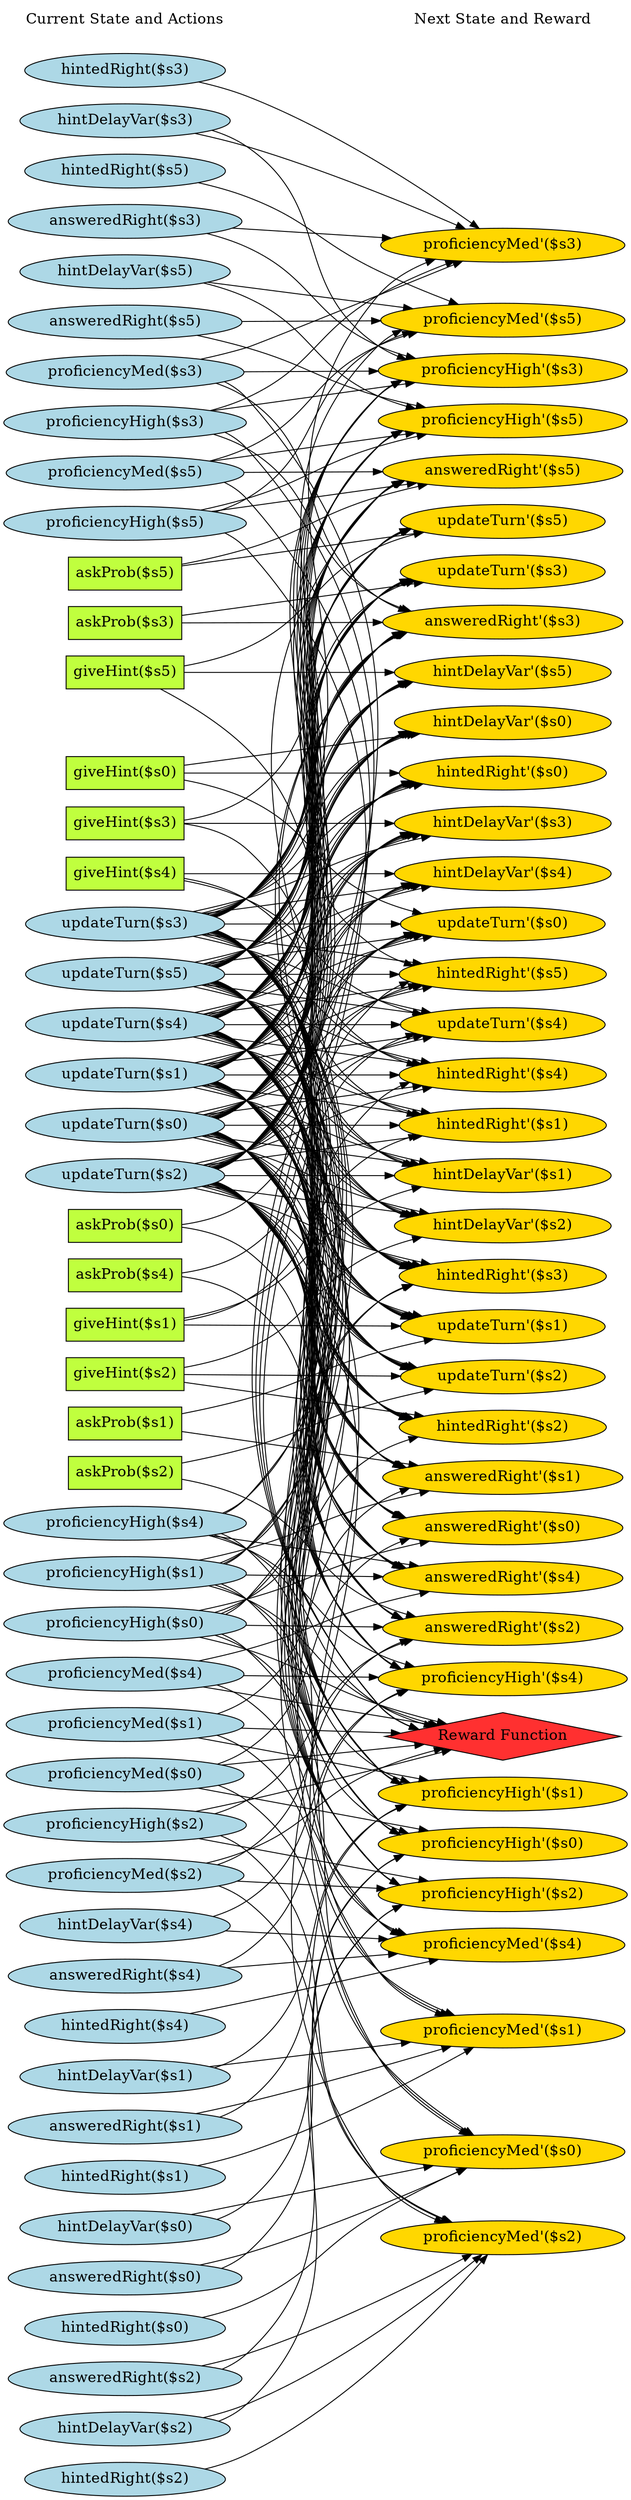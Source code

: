digraph G {
	graph [bb="0,0,617.2,2667.4",
		fontname=Helvetica,
		fontsize=16,
		rankdir=LR,
		ranksep=2.00,
		ratio=auto,
		size=600
	];
	node [fontsize=16,
		label="\N"
	];
	{
		graph [rank=same];
		"proficiencyMed($s3)"		 [color=black,
			fillcolor=lightblue,
			height=0.51069,
			pos="109.6,2047.4",
			shape=ellipse,
			style=filled,
			width=2.9856];
		"giveHint($s2)"		 [color=black,
			fillcolor=olivedrab1,
			height=0.5,
			pos="109.6,1332.4",
			shape=box,
			style=filled,
			width=1.4722];
		"updateTurn($s2)"		 [color=black,
			fillcolor=lightblue,
			height=0.51069,
			pos="109.6,1440.4",
			shape=ellipse,
			style=filled,
			width=2.4356];
		"answeredRight($s1)"		 [color=black,
			fillcolor=lightblue,
			height=0.51069,
			pos="109.6,678.38",
			shape=ellipse,
			style=filled,
			width=2.8481];
		"hintedRight($s2)"		 [color=black,
			fillcolor=lightblue,
			height=0.51069,
			pos="109.6,18.385",
			shape=ellipse,
			style=filled,
			width=2.4749];
		"proficiencyHigh($s1)"		 [color=black,
			fillcolor=lightblue,
			height=0.51069,
			pos="109.6,1116.4",
			shape=ellipse,
			style=filled,
			width=3.0445];
		"answeredRight($s5)"		 [color=black,
			fillcolor=lightblue,
			height=0.51069,
			pos="109.6,2430.4",
			shape=ellipse,
			style=filled,
			width=2.8481];
		"hintDelayVar($s4)"		 [color=black,
			fillcolor=lightblue,
			height=0.51069,
			pos="109.6,403.38",
			shape=ellipse,
			style=filled,
			width=2.6713];
		"askProb($s1)"		 [color=black,
			fillcolor=olivedrab1,
			height=0.5,
			pos="109.6,1278.4",
			shape=box,
			style=filled,
			width=1.4028];
		"hintDelayVar($s0)"		 [color=black,
			fillcolor=lightblue,
			height=0.51069,
			pos="109.6,348.38",
			shape=ellipse,
			style=filled,
			width=2.6713];
		"proficiencyHigh($s5)"		 [color=black,
			fillcolor=lightblue,
			height=0.51069,
			pos="109.6,2265.4",
			shape=ellipse,
			style=filled,
			width=3.0445];
		"updateTurn($s3)"		 [color=black,
			fillcolor=lightblue,
			height=0.51069,
			pos="109.6,1660.4",
			shape=ellipse,
			style=filled,
			width=2.4356];
		"proficiencyMed($s0)"		 [color=black,
			fillcolor=lightblue,
			height=0.51069,
			pos="109.6,733.38",
			shape=ellipse,
			style=filled,
			width=2.9856];
		"askProb($s5)"		 [color=black,
			fillcolor=olivedrab1,
			height=0.5,
			pos="109.6,2101.4",
			shape=box,
			style=filled,
			width=1.4028];
		"proficiencyMed($s4)"		 [color=black,
			fillcolor=lightblue,
			height=0.51069,
			pos="109.6,788.38",
			shape=ellipse,
			style=filled,
			width=2.9856];
		"giveHint($s5)"		 [color=black,
			fillcolor=olivedrab1,
			height=0.5,
			pos="109.6,1939.4",
			shape=box,
			style=filled,
			width=1.4722];
		"answeredRight($s0)"		 [color=black,
			fillcolor=lightblue,
			height=0.51069,
			pos="109.6,238.38",
			shape=ellipse,
			style=filled,
			width=2.8481];
		"giveHint($s1)"		 [color=black,
			fillcolor=olivedrab1,
			height=0.5,
			pos="109.6,1769.4",
			shape=box,
			style=filled,
			width=1.4722];
		"proficiencyHigh($s0)"		 [color=black,
			fillcolor=lightblue,
			height=0.51069,
			pos="109.6,953.38",
			shape=ellipse,
			style=filled,
			width=3.0445];
		"answeredRight($s4)"		 [color=black,
			fillcolor=lightblue,
			height=0.51069,
			pos="109.6,513.38",
			shape=ellipse,
			style=filled,
			width=2.8481];
		"hintDelayVar($s5)"		 [color=black,
			fillcolor=lightblue,
			height=0.51069,
			pos="109.6,2540.4",
			shape=ellipse,
			style=filled,
			width=2.6713];
		"askProb($s0)"		 [color=black,
			fillcolor=olivedrab1,
			height=0.5,
			pos="109.6,1224.4",
			shape=box,
			style=filled,
			width=1.4028];
		"hintDelayVar($s1)"		 [color=black,
			fillcolor=lightblue,
			height=0.51069,
			pos="109.6,843.38",
			shape=ellipse,
			style=filled,
			width=2.6713];
		"proficiencyHigh($s4)"		 [color=black,
			fillcolor=lightblue,
			height=0.51069,
			pos="109.6,1008.4",
			shape=ellipse,
			style=filled,
			width=3.0445];
		"hintedRight($s3)"		 [color=black,
			fillcolor=lightblue,
			height=0.51069,
			pos="109.6,2485.4",
			shape=ellipse,
			style=filled,
			width=2.4749];
		"giveHint($s0)"		 [color=black,
			fillcolor=olivedrab1,
			height=0.5,
			pos="109.6,1880.4",
			shape=box,
			style=filled,
			width=1.4722];
		"updateTurn($s4)"		 [color=black,
			fillcolor=lightblue,
			height=0.51069,
			pos="109.6,1550.4",
			shape=ellipse,
			style=filled,
			width=2.4356];
		"proficiencyMed($s1)"		 [color=black,
			fillcolor=lightblue,
			height=0.51069,
			pos="109.6,898.38",
			shape=ellipse,
			style=filled,
			width=2.9856];
		"askProb($s4)"		 [color=black,
			fillcolor=olivedrab1,
			height=0.5,
			pos="109.6,1170.4",
			shape=box,
			style=filled,
			width=1.4028];
		"proficiencyMed($s5)"		 [color=black,
			fillcolor=lightblue,
			height=0.51069,
			pos="109.6,2210.4",
			shape=ellipse,
			style=filled,
			width=2.9856];
		"Current State and Actions"		 [color=black,
			fillcolor=white,
			height=0.5,
			pos="109.6,2649.4",
			shape=plaintext,
			style=bold,
			width=2.5139];
		"giveHint($s4)"		 [color=black,
			fillcolor=olivedrab1,
			height=0.5,
			pos="109.6,1386.4",
			shape=box,
			style=filled,
			width=1.4722];
		"updateTurn($s0)"		 [color=black,
			fillcolor=lightblue,
			height=0.51069,
			pos="109.6,1495.4",
			shape=ellipse,
			style=filled,
			width=2.4356];
		"answeredRight($s3)"		 [color=black,
			fillcolor=lightblue,
			height=0.51069,
			pos="109.6,2375.4",
			shape=ellipse,
			style=filled,
			width=2.8481];
		"hintedRight($s0)"		 [color=black,
			fillcolor=lightblue,
			height=0.51069,
			pos="109.6,128.38",
			shape=ellipse,
			style=filled,
			width=2.4749];
		"hintDelayVar($s2)"		 [color=black,
			fillcolor=lightblue,
			height=0.51069,
			pos="109.6,183.38",
			shape=ellipse,
			style=filled,
			width=2.6713];
		"proficiencyHigh($s3)"		 [color=black,
			fillcolor=lightblue,
			height=0.51069,
			pos="109.6,2155.4",
			shape=ellipse,
			style=filled,
			width=3.0445];
		"hintedRight($s4)"		 [color=black,
			fillcolor=lightblue,
			height=0.51069,
			pos="109.6,293.38",
			shape=ellipse,
			style=filled,
			width=2.4749];
		"updateTurn($s5)"		 [color=black,
			fillcolor=lightblue,
			height=0.51069,
			pos="109.6,1715.4",
			shape=ellipse,
			style=filled,
			width=2.4356];
		"askProb($s3)"		 [color=black,
			fillcolor=olivedrab1,
			height=0.5,
			pos="109.6,1993.4",
			shape=box,
			style=filled,
			width=1.4028];
		"proficiencyMed($s2)"		 [color=black,
			fillcolor=lightblue,
			height=0.51069,
			pos="109.6,568.38",
			shape=ellipse,
			style=filled,
			width=2.9856];
		"giveHint($s3)"		 [color=black,
			fillcolor=olivedrab1,
			height=0.5,
			pos="109.6,1825.4",
			shape=box,
			style=filled,
			width=1.4722];
		"updateTurn($s1)"		 [color=black,
			fillcolor=lightblue,
			height=0.51069,
			pos="109.6,1605.4",
			shape=ellipse,
			style=filled,
			width=2.4356];
		"answeredRight($s2)"		 [color=black,
			fillcolor=lightblue,
			height=0.51069,
			pos="109.6,73.385",
			shape=ellipse,
			style=filled,
			width=2.8481];
		"hintedRight($s1)"		 [color=black,
			fillcolor=lightblue,
			height=0.51069,
			pos="109.6,458.38",
			shape=ellipse,
			style=filled,
			width=2.4749];
		"hintDelayVar($s3)"		 [color=black,
			fillcolor=lightblue,
			height=0.51069,
			pos="109.6,2320.4",
			shape=ellipse,
			style=filled,
			width=2.6713];
		"askProb($s2)"		 [color=black,
			fillcolor=olivedrab1,
			height=0.5,
			pos="109.6,1062.4",
			shape=box,
			style=filled,
			width=1.4028];
		"proficiencyHigh($s2)"		 [color=black,
			fillcolor=lightblue,
			height=0.51069,
			pos="109.6,623.38",
			shape=ellipse,
			style=filled,
			width=3.0445];
		"hintedRight($s5)"		 [color=black,
			fillcolor=lightblue,
			height=0.51069,
			pos="109.6,2595.4",
			shape=ellipse,
			style=filled,
			width=2.4749];
	}
	{
		graph [rank=same];
		"proficiencyMed'($s3)"		 [color=black,
			fillcolor=gold1,
			height=0.51069,
			pos="490.2,2375.4",
			shape=ellipse,
			style=filled,
			width=3.0445];
		"hintedRight'($s0)"		 [color=black,
			fillcolor=gold1,
			height=0.51069,
			pos="490.2,1880.4",
			shape=ellipse,
			style=filled,
			width=2.5338];
		"hintedRight'($s4)"		 [color=black,
			fillcolor=gold1,
			height=0.51069,
			pos="490.2,1275.4",
			shape=ellipse,
			style=filled,
			width=2.5338];
		"answeredRight'($s3)"		 [color=black,
			fillcolor=gold1,
			height=0.51069,
			pos="490.2,2045.4",
			shape=ellipse,
			style=filled,
			width=2.907];
		"proficiencyHigh'($s4)"		 [color=black,
			fillcolor=gold1,
			height=0.51069,
			pos="490.2,766.38",
			shape=ellipse,
			style=filled,
			width=3.1034];
		"hintDelayVar'($s1)"		 [color=black,
			fillcolor=gold1,
			height=0.51069,
			pos="490.2,1770.4",
			shape=ellipse,
			style=filled,
			width=2.7302];
		"hintDelayVar'($s5)"		 [color=black,
			fillcolor=gold1,
			height=0.51069,
			pos="490.2,1990.4",
			shape=ellipse,
			style=filled,
			width=2.7302];
		"Next State and Reward"		 [color=black,
			fillcolor=white,
			height=0.5,
			pos="490.2,2649.4",
			shape=plaintext,
			style=bold,
			width=2.25];
		"Reward Function"		 [color=black,
			fillcolor=firebrick1,
			height=0.72222,
			pos="490.2,828.38",
			shape=diamond,
			style=filled,
			width=3.5278];
		"updateTurn'($s2)"		 [color=black,
			fillcolor=gold1,
			height=0.51069,
			pos="490.2,1220.4",
			shape=ellipse,
			style=filled,
			width=2.4945];
		"hintedRight'($s3)"		 [color=black,
			fillcolor=gold1,
			height=0.51069,
			pos="490.2,1385.4",
			shape=ellipse,
			style=filled,
			width=2.5338];
		"proficiencyMed'($s4)"		 [color=black,
			fillcolor=gold1,
			height=0.51069,
			pos="490.2,529.38",
			shape=ellipse,
			style=filled,
			width=3.0445];
		"answeredRight'($s0)"		 [color=black,
			fillcolor=gold1,
			height=0.51069,
			pos="490.2,1055.4",
			shape=ellipse,
			style=filled,
			width=2.907];
		"proficiencyHigh'($s1)"		 [color=black,
			fillcolor=gold1,
			height=0.51069,
			pos="490.2,945.38",
			shape=ellipse,
			style=filled,
			width=3.1034];
		"answeredRight'($s4)"		 [color=black,
			fillcolor=gold1,
			height=0.51069,
			pos="490.2,1000.4",
			shape=ellipse,
			style=filled,
			width=2.907];
		"proficiencyHigh'($s5)"		 [color=black,
			fillcolor=gold1,
			height=0.51069,
			pos="490.2,2320.4",
			shape=ellipse,
			style=filled,
			width=3.1034];
		"hintDelayVar'($s2)"		 [color=black,
			fillcolor=gold1,
			height=0.51069,
			pos="490.2,1440.4",
			shape=ellipse,
			style=filled,
			width=2.7302];
		"proficiencyHigh'($s0)"		 [color=black,
			fillcolor=gold1,
			height=0.51069,
			pos="490.2,711.38",
			shape=ellipse,
			style=filled,
			width=3.1034];
		"updateTurn'($s3)"		 [color=black,
			fillcolor=gold1,
			height=0.51069,
			pos="490.2,2100.4",
			shape=ellipse,
			style=filled,
			width=2.4945];
		"proficiencyMed'($s1)"		 [color=black,
			fillcolor=gold1,
			height=0.51069,
			pos="490.2,601.38",
			shape=ellipse,
			style=filled,
			width=3.0445];
		"hintedRight'($s2)"		 [color=black,
			fillcolor=gold1,
			height=0.51069,
			pos="490.2,1165.4",
			shape=ellipse,
			style=filled,
			width=2.5338];
		"proficiencyMed'($s5)"		 [color=black,
			fillcolor=gold1,
			height=0.51069,
			pos="490.2,2430.4",
			shape=ellipse,
			style=filled,
			width=3.0445];
		"answeredRight'($s1)"		 [color=black,
			fillcolor=gold1,
			height=0.51069,
			pos="490.2,1110.4",
			shape=ellipse,
			style=filled,
			width=2.907];
		"proficiencyHigh'($s2)"		 [color=black,
			fillcolor=gold1,
			height=0.51069,
			pos="490.2,656.38",
			shape=ellipse,
			style=filled,
			width=3.1034];
		"answeredRight'($s5)"		 [color=black,
			fillcolor=gold1,
			height=0.51069,
			pos="490.2,2210.4",
			shape=ellipse,
			style=filled,
			width=2.907];
		"hintDelayVar'($s3)"		 [color=black,
			fillcolor=gold1,
			height=0.51069,
			pos="490.2,1825.4",
			shape=ellipse,
			style=filled,
			width=2.7302];
		"updateTurn'($s4)"		 [color=black,
			fillcolor=gold1,
			height=0.51069,
			pos="490.2,1330.4",
			shape=ellipse,
			style=filled,
			width=2.4945];
		"proficiencyMed'($s0)"		 [color=black,
			fillcolor=gold1,
			height=0.51069,
			pos="490.2,403.38",
			shape=ellipse,
			style=filled,
			width=3.0445];
		"updateTurn'($s0)"		 [color=black,
			fillcolor=gold1,
			height=0.51069,
			pos="490.2,1605.4",
			shape=ellipse,
			style=filled,
			width=2.4945];
		"proficiencyMed'($s2)"		 [color=black,
			fillcolor=gold1,
			height=0.51069,
			pos="490.2,238.38",
			shape=ellipse,
			style=filled,
			width=3.0445];
		"hintedRight'($s1)"		 [color=black,
			fillcolor=gold1,
			height=0.51069,
			pos="490.2,1715.4",
			shape=ellipse,
			style=filled,
			width=2.5338];
		"hintedRight'($s5)"		 [color=black,
			fillcolor=gold1,
			height=0.51069,
			pos="490.2,1550.4",
			shape=ellipse,
			style=filled,
			width=2.5338];
		"hintDelayVar'($s0)"		 [color=black,
			fillcolor=gold1,
			height=0.51069,
			pos="490.2,1935.4",
			shape=ellipse,
			style=filled,
			width=2.7302];
		"answeredRight'($s2)"		 [color=black,
			fillcolor=gold1,
			height=0.51069,
			pos="490.2,890.38",
			shape=ellipse,
			style=filled,
			width=2.907];
		"proficiencyHigh'($s3)"		 [color=black,
			fillcolor=gold1,
			height=0.51069,
			pos="490.2,2265.4",
			shape=ellipse,
			style=filled,
			width=3.1034];
		"hintDelayVar'($s4)"		 [color=black,
			fillcolor=gold1,
			height=0.51069,
			pos="490.2,1495.4",
			shape=ellipse,
			style=filled,
			width=2.7302];
		"updateTurn'($s5)"		 [color=black,
			fillcolor=gold1,
			height=0.51069,
			pos="490.2,2155.4",
			shape=ellipse,
			style=filled,
			width=2.4945];
		"updateTurn'($s1)"		 [color=black,
			fillcolor=gold1,
			height=0.51069,
			pos="490.2,1660.4",
			shape=ellipse,
			style=filled,
			width=2.4945];
	}
	"proficiencyMed($s3)" -> "proficiencyMed'($s3)"	 [color=black,
		pos="e,398.21,2365.2 191.6,2059.3 201.52,2063.1 211.02,2068 219.2,2074.4 327.19,2159 254.17,2264.1 363.2,2347.4 370.87,2353.2 379.52,\
2357.9 388.61,2361.6",
		style=solid];
	"proficiencyMed($s3)" -> "answeredRight'($s3)"	 [color=black,
		pos="e,385.49,2045.9 217.07,2046.8 266.38,2046.6 325.04,2046.3 375.24,2046",
		style=solid];
	"proficiencyMed($s3)" -> "Reward Function"	 [pos="e,405.34,837.01 197.19,2036.6 205.49,2032.6 213.08,2027.3 219.2,2020.4 563.02,1632.7 24.709,1255.7 363.2,863.38 371.95,853.25 383.35,\
845.92 395.72,840.66"];
	"proficiencyMed($s3)" -> "proficiencyHigh'($s3)"	 [color=black,
		pos="e,403.07,2253.9 187.15,2060.2 198.35,2063.8 209.4,2068.4 219.2,2074.4 301.84,2124.5 279.94,2188.3 363.2,2237.4 372.51,2242.9 382.79,\
2247.3 393.33,2250.8",
		style=solid];
	"giveHint($s2)" -> "updateTurn'($s2)"	 [color=black,
		pos="e,423.94,1232.8 162.65,1320.9 180.7,1316.6 200.98,1311.2 219.2,1305.4 284.75,1284.4 297.4,1268.6 363.2,1248.4 379.5,1243.4 397.24,\
1238.9 414.12,1235",
		style=solid];
	"giveHint($s2)" -> "hintDelayVar'($s2)"	 [color=black,
		pos="e,421.75,1427.1 162.84,1344.2 180.82,1348.5 201,1353.8 219.2,1359.4 284.39,1379.4 297.77,1393.2 363.2,1412.4 378.78,1417 395.64,\
1421.2 411.8,1424.9",
		style=solid];
	"giveHint($s2)" -> "hintedRight'($s2)"	 [color=black,
		pos="e,415.43,1176.1 162.69,1324 181.13,1319.9 201.64,1313.9 219.2,1305.4 292.13,1269.9 289.84,1227.9 363.2,1193.4 376.38,1187.2 390.99,\
1182.3 405.46,1178.5",
		style=solid];
	"updateTurn($s2)" -> "hintedRight'($s0)"	 [color=black,
		pos="e,404.74,1873.7 185.76,1449.7 197.98,1453.9 209.72,1459.9 219.2,1468.4 354.76,1590.2 225.61,1732.8 363.2,1852.4 372.39,1860.4 383.34,\
1866.2 394.91,1870.5",
		style=solid];
	"updateTurn($s2)" -> "hintedRight'($s4)"	 [color=black,
		pos="e,415.8,1286.1 176.72,1428.5 191.11,1424.7 205.98,1419.7 219.2,1413.4 291.79,1378.5 290.18,1337.4 363.2,1303.4 376.49,1297.2 391.21,\
1292.4 405.77,1288.6",
		style=solid];
	"updateTurn($s2)" -> "answeredRight'($s3)"	 [color=black,
		pos="e,396.16,2037.1 187.06,1449.1 199,1453.3 210.3,1459.5 219.2,1468.4 397.95,1646.4 181.49,1842.4 363.2,2017.4 370.09,2024 378.19,2029.2 \
386.89,2033.3",
		style=solid];
	"updateTurn($s2)" -> "proficiencyHigh'($s4)"	 [color=black,
		pos="e,391.87,775.21 188.34,1432.3 199.85,1428.1 210.68,1422 219.2,1413.4 417.68,1211.8 161.46,991.7 363.2,793.38 368.92,787.76 375.51,\
783.18 382.62,779.47",
		style=solid];
	"updateTurn($s2)" -> "hintDelayVar'($s1)"	 [color=black,
		pos="e,403.1,1761.8 183.77,1450.3 196.48,1454.4 208.9,1460.2 219.2,1468.4 327.07,1553.8 253.92,1658.8 363.2,1742.4 372.22,1749.3 382.6,\
1754.5 393.46,1758.5",
		style=solid];
	"updateTurn($s2)" -> "hintDelayVar'($s5)"	 [color=black,
		pos="e,399.91,1983.1 186.86,1449.3 198.82,1453.5 210.18,1459.6 219.2,1468.4 383.43,1627.5 196.33,1806 363.2,1962.4 371.09,1969.8 380.48,\
1975.4 390.52,1979.6",
		style=solid];
	"updateTurn($s2)" -> "updateTurn'($s2)"	 [color=black,
		pos="e,411.97,1229.5 180.91,1429.6 194.22,1425.7 207.6,1420.5 219.2,1413.4 302.26,1362.6 279.52,1298.1 363.2,1248.4 375.06,1241.3 388.51,\
1236.1 402.08,1232.1",
		style=solid];
	"updateTurn($s2)" -> "hintedRight'($s3)"	 [color=black,
		pos="e,415.58,1396.1 182.26,1430 245.78,1420.7 338.57,1407.3 405.49,1397.5",
		style=solid];
	"updateTurn($s2)" -> "answeredRight'($s0)"	 [color=black,
		pos="e,398.97,1064.5 185.93,1431.2 197.99,1427.2 209.63,1421.5 219.2,1413.4 341.44,1310.1 239.69,1185.1 363.2,1083.4 370.99,1077 379.93,\
1072 389.38,1068",
		style=solid];
	"updateTurn($s2)" -> "proficiencyHigh'($s1)"	 [color=black,
		pos="e,394.4,954.99 187.15,1431.8 198.93,1427.7 210.17,1421.8 219.2,1413.4 369.88,1273.3 210.78,1111.6 363.2,973.38 369.72,967.48 377.19,\
962.73 385.18,958.91",
		style=solid];
	"updateTurn($s2)" -> "answeredRight'($s4)"	 [color=black,
		pos="e,397.92,1009.2 186.57,1431.6 198.5,1427.5 209.92,1421.7 219.2,1413.4 355.55,1291.8 225.35,1148.3 363.2,1028.4 370.69,1021.9 379.35,\
1016.8 388.55,1012.8",
		style=solid];
	"updateTurn($s2)" -> "proficiencyHigh'($s5)"	 [color=black,
		pos="e,392.02,2311.4 188.24,1448.7 199.9,1453 210.81,1459.3 219.2,1468.4 471.46,1741.5 106.39,2023.6 363.2,2292.4 368.86,2298.3 375.48,\
2303.1 382.65,2307",
		style=solid];
	"updateTurn($s2)" -> "hintDelayVar'($s2)"	 [color=black,
		pos="e,391.75,1440.4 197.46,1440.4 252.14,1440.4 323.14,1440.4 381.4,1440.4",
		style=solid];
	"updateTurn($s2)" -> "proficiencyHigh'($s0)"	 [color=black,
		pos="e,392.63,720.5 188.75,1432.3 200.14,1428.1 210.83,1422 219.2,1413.4 432.18,1193.2 147.49,956.87 363.2,739.38 369.03,733.51 375.79,\
728.75 383.11,724.9",
		style=solid];
	"updateTurn($s2)" -> "updateTurn'($s3)"	 [color=black,
		pos="e,404.01,2095 187.5,1449 199.32,1453.3 210.47,1459.5 219.2,1468.4 412.55,1665.3 166.57,1878.8 363.2,2072.4 371.93,2081 382.69,2087.2 \
394.2,2091.6",
		style=solid];
	"updateTurn($s2)" -> "hintedRight'($s2)"	 [color=black,
		pos="e,408.39,1173.7 183.43,1430.3 196.09,1426.4 208.59,1420.9 219.2,1413.4 314.49,1345.7 267.08,1259.8 363.2,1193.4 373.85,1186 386.11,\
1180.6 398.71,1176.5",
		style=solid];
	"updateTurn($s2)" -> "answeredRight'($s1)"	 [color=black,
		pos="e,400.15,1119.9 184.89,1430.8 197.2,1426.9 209.2,1421.2 219.2,1413.4 327.68,1328.1 253.67,1222.3 363.2,1138.4 371.43,1132.1 380.79,\
1127.2 390.61,1123.3",
		style=solid];
	"updateTurn($s2)" -> "proficiencyHigh'($s2)"	 [color=black,
		pos="e,392.51,665.38 188.87,1432.4 200.24,1428.2 210.9,1422.1 219.2,1413.4 446.98,1174.2 132.45,920.66 363.2,684.38 368.98,678.47 375.72,\
673.67 383.01,669.8",
		style=solid];
	"updateTurn($s2)" -> "answeredRight'($s5)"	 [color=black,
		pos="e,395.37,2202.5 187.77,1448.7 199.56,1453.1 210.63,1459.3 219.2,1468.4 441.93,1703.3 136.56,1951.2 363.2,2182.4 369.77,2189.1 377.56,\
2194.3 385.99,2198.4",
		style=solid];
	"updateTurn($s2)" -> "hintDelayVar'($s3)"	 [color=black,
		pos="e,401.91,1817.2 184.82,1449.9 197.28,1454.1 209.34,1460 219.2,1468.4 340.74,1571.9 239.94,1696 363.2,1797.4 371.75,1804.4 381.69,\
1809.8 392.16,1813.8",
		style=solid];
	"updateTurn($s2)" -> "updateTurn'($s4)"	 [color=black,
		pos="e,424.31,1342.9 170.15,1427 186.18,1423 203.45,1418.3 219.2,1413.4 284.57,1392.9 297.59,1378.1 363.2,1358.4 379.62,1353.5 397.47,\
1349 414.44,1345.1",
		style=solid];
	"updateTurn($s2)" -> "updateTurn'($s0)"	 [color=black,
		pos="e,416.49,1594.8 175.27,1452.6 190.1,1456.6 205.53,1461.8 219.2,1468.4 291.48,1503.3 290.35,1543.7 363.2,1577.4 376.8,1583.7 391.89,\
1588.6 406.76,1592.4",
		style=solid];
	"updateTurn($s2)" -> "proficiencyMed'($s2)"	 [color=black,
		pos="e,465.58,256.48 189.57,1432.7 200.79,1428.4 211.21,1422.3 219.2,1413.4 530.39,1067.4 165.44,797.58 363.2,376.38 385.01,329.95 427.95,\
288.22 457.6,263.11",
		style=solid];
	"updateTurn($s2)" -> "hintedRight'($s1)"	 [color=black,
		pos="e,408.41,1707.1 182.01,1450.8 195.16,1454.9 208.2,1460.5 219.2,1468.4 313.96,1536.1 267.32,1621.2 363.2,1687.4 373.86,1694.7 386.12,\
1700.2 398.73,1704.2",
		style=solid];
	"updateTurn($s2)" -> "hintedRight'($s5)"	 [color=black,
		pos="e,424.01,1537.7 168.42,1454.1 184.92,1458.3 202.86,1463.2 219.2,1468.4 284.39,1488.9 297.68,1502.9 363.2,1522.4 379.54,1527.2 397.3,\
1531.7 414.18,1535.5",
		style=solid];
	"updateTurn($s2)" -> "hintDelayVar'($s0)"	 [color=black,
		pos="e,400.18,1927.8 186.33,1449.4 198.42,1453.7 209.97,1459.7 219.2,1468.4 369.02,1608.8 211.05,1769.5 363.2,1907.4 371.21,1914.6 380.68,\
1920.2 390.76,1924.3",
		style=solid];
	"updateTurn($s2)" -> "answeredRight'($s2)"	 [color=black,
		pos="e,396.69,898.77 187.66,1431.9 199.32,1427.8 210.38,1421.9 219.2,1413.4 384.38,1254.6 196.06,1075.1 363.2,918.38 370.24,911.79 378.47,\
906.62 387.3,902.58",
		style=solid];
	"updateTurn($s2)" -> "proficiencyHigh'($s3)"	 [color=black,
		pos="e,392.43,2256.5 188.15,1448.8 199.82,1453.1 210.76,1459.4 219.2,1468.4 456.68,1722.4 121.49,1987.4 363.2,2237.4 368.95,2243.3 375.66,\
2248.1 382.94,2252",
		style=solid];
	"updateTurn($s2)" -> "hintDelayVar'($s4)"	 [color=black,
		pos="e,411.98,1484.2 182.26,1450.8 244.65,1459.9 335.3,1473 401.92,1482.7",
		style=solid];
	"updateTurn($s2)" -> "updateTurn'($s5)"	 [color=black,
		pos="e,403.85,2150.1 187.64,1448.9 199.45,1453.2 210.56,1459.4 219.2,1468.4 427.21,1684.3 151.59,1915 363.2,2127.4 371.85,2136.1 382.56,\
2142.3 394.04,2146.8",
		style=solid];
	"updateTurn($s2)" -> "updateTurn'($s1)"	 [color=black,
		pos="e,411.99,1651.3 179.47,1451.5 193.25,1455.5 207.18,1461 219.2,1468.4 301.83,1519.2 279.73,1583 363.2,1632.4 375.07,1639.4 388.52,\
1644.7 402.1,1648.6",
		style=solid];
	"answeredRight($s1)" -> "proficiencyHigh'($s1)"	 [color=black,
		pos="e,399.97,934.43 187.01,690.59 198.41,694.48 209.56,699.62 219.2,706.38 312.12,771.62 269.2,853.72 363.2,917.38 371.48,922.99 380.7,\
927.5 390.29,931.11",
		style=solid];
	"answeredRight($s1)" -> "proficiencyMed'($s1)"	 [color=black,
		pos="e,419.86,615.49 178.29,664.62 243.26,651.4 341.38,631.45 409.97,617.5",
		style=solid];
	"hintedRight($s2)" -> "proficiencyMed'($s2)"	 [color=black,
		pos="e,469.16,220.1 175.13,30.883 189.97,34.881 205.43,39.981 219.2,46.385 316.33,91.547 415.03,172.61 461.61,213.44",
		style=solid];
	"proficiencyHigh($s1)" -> "hintedRight'($s4)"	 [color=black,
		pos="e,416.61,1264.5 182.63,1130.2 195.11,1133.7 207.75,1138.1 219.2,1143.4 290.81,1176.6 291.19,1215 363.2,1247.4 376.87,1253.5 391.99,\
1258.4 406.88,1262.2",
		style=solid];
	"proficiencyHigh($s1)" -> "answeredRight'($s3)"	 [color=black,
		pos="e,394.76,2037.6 197.18,1127.6 205.43,1131.5 213.01,1136.7 219.2,1143.4 486.17,1432.7 92.642,1731.4 363.2,2017.4 369.59,2024.1 377.22,\
2029.4 385.52,2033.6",
		style=solid];
	"proficiencyHigh($s1)" -> "Reward Function"	 [pos="e,415.76,839.19 190.84,1103.9 200.93,1100.3 210.69,1095.5 219.2,1089.4 315.89,1019.8 267.48,934.25 363.2,863.38 375.78,854.08 390.71,\
847.24 405.82,842.23"];
	"proficiencyHigh($s1)" -> "hintedRight'($s3)"	 [color=black,
		pos="e,408.81,1377 190.41,1128.9 200.63,1132.6 210.53,1137.3 219.2,1143.4 313.1,1209.2 268.5,1292.8 363.2,1357.4 373.97,1364.7 386.35,\
1370.2 399.06,1374.2",
		style=solid];
	"proficiencyHigh($s1)" -> "proficiencyHigh'($s1)"	 [color=black,
		pos="e,407.37,957.82 184.02,1102.8 196.1,1099.2 208.24,1094.8 219.2,1089.4 292.81,1052.8 289.14,1009 363.2,973.38 373.93,968.22 385.63,\
964 397.44,960.54",
		style=solid];
	"proficiencyHigh($s1)" -> "answeredRight'($s4)"	 [color=black,
		pos="e,418.29,1013.8 176.55,1101.8 190.74,1098.1 205.57,1093.9 219.2,1089.4 285.13,1067.4 297,1049.6 363.2,1028.4 377.65,1023.8 393.26,\
1019.6 408.41,1016",
		style=solid];
	"proficiencyHigh($s1)" -> "proficiencyMed'($s1)"	 [color=black,
		pos="e,394.94,610.64 195.2,1104.8 204.02,1100.9 212.27,1095.9 219.2,1089.4 375.14,942.49 205.44,774.32 363.2,629.38 369.8,623.33 377.4,\
618.48 385.54,614.61",
		style=solid];
	"proficiencyHigh($s1)" -> "answeredRight'($s1)"	 [color=black,
		pos="e,385.77,1112 218.84,1114.7 267.91,1113.9 325.93,1113 375.63,1112.2",
		style=solid];
	"answeredRight($s5)" -> "proficiencyHigh'($s5)"	 [color=black,
		pos="e,417.79,2334.4 172.1,2415.7 187.56,2411.7 204.07,2407.2 219.2,2402.4 284.39,2381.8 297.68,2367.8 363.2,2348.4 377.56,2344.1 393.02,\
2340.2 408.01,2336.7",
		style=solid];
	"answeredRight($s5)" -> "proficiencyMed'($s5)"	 [color=black,
		pos="e,380.43,2430.4 212.56,2430.4 261.22,2430.4 319.75,2430.4 370.41,2430.4",
		style=solid];
	"hintDelayVar($s4)" -> "proficiencyHigh'($s4)"	 [color=black,
		pos="e,396.59,756.18 187.73,414.18 199.11,418.25 210.06,423.8 219.2,431.38 335.22,527.58 245.59,644.16 363.2,738.38 370.4,744.15 378.53,\
748.78 387.11,752.5",
		style=solid];
	"hintDelayVar($s4)" -> "proficiencyMed'($s4)"	 [color=black,
		pos="e,446.61,512.49 170.36,417.7 186.31,421.81 203.49,426.52 219.2,431.38 296.05,455.18 383.26,487.9 437.25,508.85",
		style=solid];
	"askProb($s1)" -> "answeredRight'($s1)"	 [color=black,
		pos="e,410.1,1122.3 160.25,1270.6 179.31,1266.5 200.87,1260.3 219.2,1251.4 292.3,1215.7 289.67,1173.2 363.2,1138.4 374.82,1132.9 387.57,\
1128.4 400.34,1124.9",
		style=solid];
	"askProb($s1)" -> "updateTurn'($s1)"	 [color=black,
		pos="e,406.5,1653.6 160.33,1281.3 180.5,1284.7 202.86,1291.6 219.2,1305.4 340.68,1407.7 240.46,1531.6 363.2,1632.4 372.98,1640.4 384.56,\
1646.3 396.68,1650.5",
		style=solid];
	"hintDelayVar($s0)" -> "proficiencyHigh'($s0)"	 [color=black,
		pos="e,396.59,701.18 187.73,359.18 199.11,363.25 210.06,368.8 219.2,376.38 335.22,472.58 245.59,589.16 363.2,683.38 370.4,689.15 378.53,\
693.78 387.11,697.5",
		style=solid];
	"hintDelayVar($s0)" -> "proficiencyMed'($s0)"	 [color=black,
		pos="e,406.6,391.38 186.76,359.45 247.23,368.23 332.02,380.55 396.44,389.91",
		style=solid];
	"proficiencyHigh($s5)" -> "Reward Function"	 [pos="e,404.83,836.96 196.83,2254.1 205.31,2250 213.04,2244.5 219.2,2237.4 620.11,1772.3 -33.356,1332.2 363.2,863.38 371.79,853.23 383.05,\
845.89 395.3,840.61"];
	"proficiencyHigh($s5)" -> "proficiencyHigh'($s5)"	 [color=black,
		pos="e,405.78,2308.3 193.22,2277.4 252.89,2286.1 333.55,2297.8 395.6,2306.8",
		style=solid];
	"proficiencyHigh($s5)" -> "proficiencyMed'($s5)"	 [color=black,
		pos="e,408.86,2418 181.57,2279.4 194.42,2283.1 207.46,2287.7 219.2,2293.4 291.48,2328.3 290.35,2368.7 363.2,2402.4 374.44,2407.6 386.69,\
2411.8 399,2415.3",
		style=solid];
	"proficiencyHigh($s5)" -> "answeredRight'($s5)"	 [color=black,
		pos="e,409.03,2222 193.22,2253.4 253.92,2244.6 336.34,2232.6 398.8,2223.5",
		style=solid];
	"updateTurn($s3)" -> "proficiencyMed'($s3)"	 [color=black,
		pos="e,393.61,2366.6 187.64,1668.9 199.45,1673.2 210.56,1679.4 219.2,1688.4 427.21,1904.3 151.59,2135 363.2,2347.4 369.34,2353.5 376.52,\
2358.5 384.27,2362.4",
		style=solid];
	"updateTurn($s3)" -> "hintedRight'($s0)"	 [color=black,
		pos="e,411.33,1871.1 179.47,1671.5 193.25,1675.5 207.18,1681 219.2,1688.4 301.83,1739.2 279.73,1803 363.2,1852.4 374.92,1859.3 388.17,\
1864.5 401.57,1868.5",
		style=solid];
	"updateTurn($s3)" -> "hintedRight'($s4)"	 [color=black,
		pos="e,405.82,1282.4 184.82,1650.9 197.28,1646.7 209.34,1640.8 219.2,1632.4 340.74,1528.9 239.94,1404.8 363.2,1303.4 372.83,1295.5 384.22,\
1289.7 396.16,1285.4",
		style=solid];
	"updateTurn($s3)" -> "answeredRight'($s3)"	 [color=black,
		pos="e,398.98,2036.3 184.82,1669.9 197.28,1674.1 209.34,1680 219.2,1688.4 340.74,1791.9 239.94,1916 363.2,2017.4 370.99,2023.8 379.93,\
2028.8 389.38,2032.7",
		style=solid];
	"updateTurn($s3)" -> "proficiencyHigh'($s4)"	 [color=black,
		pos="e,391.1,774.89 188.26,1652.1 199.93,1647.8 210.83,1641.5 219.2,1632.4 475.49,1354.1 101.23,1066.4 363.2,793.38 368.7,787.65 375.1,\
782.99 382.04,779.22",
		style=solid];
	"updateTurn($s3)" -> "hintDelayVar'($s1)"	 [color=black,
		pos="e,421.4,1757.1 168.42,1674.1 184.92,1678.3 202.86,1683.2 219.2,1688.4 284.39,1708.9 297.68,1722.9 363.2,1742.4 378.68,1747 395.42,\
1751.2 411.5,1754.9",
		style=solid];
	"updateTurn($s3)" -> "hintDelayVar'($s5)"	 [color=black,
		pos="e,403.1,1981.8 183.77,1670.3 196.48,1674.4 208.9,1680.2 219.2,1688.4 327.07,1773.8 253.92,1878.8 363.2,1962.4 372.22,1969.3 382.6,\
1974.5 393.46,1978.5",
		style=solid];
	"updateTurn($s3)" -> "updateTurn'($s2)"	 [color=black,
		pos="e,405.72,1226.8 185.76,1651.1 197.98,1646.9 209.72,1640.9 219.2,1632.4 354.76,1510.5 225.61,1367.9 363.2,1248.4 372.68,1240.2 384.04,\
1234.2 396.01,1229.9",
		style=solid];
	"updateTurn($s3)" -> "hintedRight'($s3)"	 [color=black,
		pos="e,408.41,1393.7 182.01,1650 195.16,1645.9 208.2,1640.3 219.2,1632.4 313.96,1564.6 267.32,1479.5 363.2,1413.4 373.86,1406 386.12,\
1400.6 398.73,1396.5",
		style=solid];
	"updateTurn($s3)" -> "answeredRight'($s0)"	 [color=black,
		pos="e,396.16,1063.7 187.06,1651.7 199,1647.4 210.3,1641.2 219.2,1632.4 397.95,1454.4 181.49,1258.3 363.2,1083.4 370.09,1076.8 378.19,\
1071.6 386.89,1067.5",
		style=solid];
	"updateTurn($s3)" -> "proficiencyHigh'($s1)"	 [color=black,
		pos="e,392.67,954.54 187.64,1651.9 199.45,1647.6 210.56,1641.4 219.2,1632.4 427.21,1416.5 151.59,1185.7 363.2,973.38 369.04,967.53 375.82,\
962.77 383.14,958.93",
		style=solid];
	"updateTurn($s3)" -> "answeredRight'($s4)"	 [color=black,
		pos="e,395.98,1008.5 187.5,1651.8 199.32,1647.5 210.47,1641.3 219.2,1632.4 412.55,1435.5 166.57,1222 363.2,1028.4 370.02,1021.7 378.06,\
1016.4 386.73,1012.3",
		style=solid];
	"updateTurn($s3)" -> "proficiencyHigh'($s5)"	 [color=black,
		pos="e,393.13,2311.2 187.5,1669 199.32,1673.3 210.47,1679.5 219.2,1688.4 412.55,1885.3 166.57,2098.8 363.2,2292.4 369.29,2298.4 376.35,\
2303.2 383.96,2307.1",
		style=solid];
	"updateTurn($s3)" -> "hintDelayVar'($s2)"	 [color=black,
		pos="e,408.02,1450.5 179.47,1649.2 193.25,1645.2 207.18,1639.8 219.2,1632.4 301.83,1581.6 279.73,1517.8 363.2,1468.4 373.93,1462 385.95,\
1457.1 398.18,1453.3",
		style=solid];
	"updateTurn($s3)" -> "proficiencyHigh'($s0)"	 [color=black,
		pos="e,391.92,720.24 188.34,1652.2 199.99,1647.8 210.87,1641.5 219.2,1632.4 490.03,1335.3 87.413,1031.9 363.2,739.38 368.82,733.42 375.41,\
728.59 382.57,724.69",
		style=solid];
	"updateTurn($s3)" -> "updateTurn'($s3)"	 [color=black,
		pos="e,405.72,2094 185.76,1669.7 197.98,1673.9 209.72,1679.9 219.2,1688.4 354.76,1810.2 225.61,1952.8 363.2,2072.4 372.68,2080.6 384.04,\
2086.6 396.01,2090.9",
		style=solid];
	"updateTurn($s3)" -> "hintedRight'($s2)"	 [color=black,
		pos="e,404.4,1171.7 186.33,1651.3 198.42,1647.1 209.97,1641 219.2,1632.4 369.02,1492 211.05,1331.3 363.2,1193.4 372.22,1185.2 383.08,\
1179.3 394.59,1174.9",
		style=solid];
	"updateTurn($s3)" -> "answeredRight'($s1)"	 [color=black,
		pos="e,396.7,1118.8 186.86,1651.5 198.82,1647.2 210.18,1641.1 219.2,1632.4 383.43,1473.2 196.33,1294.8 363.2,1138.4 370.24,1131.8 378.48,\
1126.6 387.3,1122.6",
		style=solid];
	"updateTurn($s3)" -> "proficiencyHigh'($s2)"	 [color=black,
		pos="e,391.84,665.17 188.41,1652.3 200.06,1647.9 210.92,1641.6 219.2,1632.4 504.86,1316.1 72.264,995.79 363.2,684.38 368.8,678.4 375.36,\
673.55 382.51,669.64",
		style=solid];
	"updateTurn($s3)" -> "answeredRight'($s5)"	 [color=black,
		pos="e,396.7,2202 186.86,1669.3 198.82,1673.5 210.18,1679.6 219.2,1688.4 383.43,1847.5 196.33,2026 363.2,2182.4 370.24,2189 378.48,2194.1 \
387.3,2198.2",
		style=solid];
	"updateTurn($s3)" -> "hintDelayVar'($s3)"	 [color=black,
		pos="e,412.85,1813.9 175.27,1672.6 190.1,1676.6 205.53,1681.8 219.2,1688.4 291.48,1723.3 290.35,1763.7 363.2,1797.4 375.64,1803.1 389.33,\
1807.7 402.95,1811.4",
		style=solid];
	"updateTurn($s3)" -> "updateTurn'($s4)"	 [color=black,
		pos="e,407.69,1337.7 183.77,1650.5 196.48,1646.3 208.9,1640.5 219.2,1632.4 327.07,1547 253.92,1441.9 363.2,1358.4 373.49,1350.5 385.55,\
1344.8 398.06,1340.6",
		style=solid];
	"updateTurn($s3)" -> "updateTurn'($s0)"	 [color=black,
		pos="e,416.55,1615.9 182.26,1650 246.08,1640.7 339.46,1627.1 406.45,1617.4",
		style=solid];
	"updateTurn($s3)" -> "hintedRight'($s1)"	 [color=black,
		pos="e,415.58,1704.7 182.26,1670.8 245.78,1680 338.57,1693.5 405.49,1703.2",
		style=solid];
	"updateTurn($s3)" -> "hintedRight'($s5)"	 [color=black,
		pos="e,424.01,1563.1 168.42,1646.7 184.92,1642.5 202.86,1637.5 219.2,1632.4 284.39,1611.8 297.68,1597.8 363.2,1578.4 379.54,1573.5 397.3,\
1569.1 414.18,1565.2",
		style=solid];
	"updateTurn($s3)" -> "hintDelayVar'($s0)"	 [color=black,
		pos="e,405.11,1926.2 182.01,1670.8 195.16,1674.9 208.2,1680.5 219.2,1688.4 313.96,1756.1 267.32,1841.2 363.2,1907.4 372.93,1914.1 384,\
1919.2 395.44,1923.2",
		style=solid];
	"updateTurn($s3)" -> "answeredRight'($s2)"	 [color=black,
		pos="e,395.37,898.31 187.77,1652 199.56,1647.7 210.63,1641.4 219.2,1632.4 441.93,1397.5 136.56,1149.5 363.2,918.38 369.77,911.69 377.56,\
906.43 385.99,902.32",
		style=solid];
	"updateTurn($s3)" -> "proficiencyHigh'($s3)"	 [color=black,
		pos="e,393.31,2256 187.06,1669.1 199,1673.3 210.3,1679.5 219.2,1688.4 397.95,1866.4 181.49,2062.4 363.2,2237.4 369.35,2243.3 376.46,2248.1 \
384.11,2251.9",
		style=solid];
	"updateTurn($s3)" -> "hintDelayVar'($s4)"	 [color=black,
		pos="e,412.85,1506.8 175.27,1648.2 190.1,1644.2 205.53,1639 219.2,1632.4 291.48,1597.5 290.35,1557.1 363.2,1523.4 375.64,1517.6 389.33,\
1513 402.95,1509.4",
		style=solid];
	"updateTurn($s3)" -> "updateTurn'($s5)"	 [color=black,
		pos="e,405.05,2149.3 186.33,1669.4 198.42,1673.7 209.97,1679.7 219.2,1688.4 369.02,1828.8 211.05,1989.5 363.2,2127.4 372.44,2135.8 383.61,\
2141.8 395.44,2146.2",
		style=solid];
	"updateTurn($s3)" -> "updateTurn'($s1)"	 [color=black,
		pos="e,400.12,1660.4 197.46,1660.4 254.83,1660.4 330.17,1660.4 389.91,1660.4",
		style=solid];
	"proficiencyMed($s0)" -> "Reward Function"	 [pos="e,432.41,814.13 171.01,748.54 239.7,765.78 351.51,793.83 422.65,811.69"];
	"proficiencyMed($s0)" -> "answeredRight'($s0)"	 [color=black,
		pos="e,400.57,1045.8 190.16,745.66 200.58,749.55 210.61,754.67 219.2,761.38 325.12,844.18 255.91,946.39 363.2,1027.4 371.54,1033.7 381.01,\
1038.6 390.94,1042.5",
		style=solid];
	"proficiencyMed($s0)" -> "proficiencyHigh'($s0)"	 [color=black,
		pos="e,384.56,717.47 211.56,727.52 261.67,724.61 322.42,721.08 374.31,718.06",
		style=solid];
	"proficiencyMed($s0)" -> "proficiencyMed'($s0)"	 [color=black,
		pos="e,462.03,421.28 187.75,720.74 198.87,716.9 209.74,711.9 219.2,705.38 310.31,642.65 286.92,582.49 363.2,502.38 390.81,473.39 427.2,\
445.7 453.77,427.02",
		style=solid];
	"askProb($s5)" -> "answeredRight'($s5)"	 [color=black,
		pos="e,419.76,2196.8 160.13,2112.4 178.78,2116.9 200.09,2122.4 219.2,2128.4 284.48,2148.7 297.68,2162.9 363.2,2182.4 378.09,2186.8 394.16,\
2190.9 409.67,2194.5",
		style=solid];
	"askProb($s5)" -> "updateTurn'($s5)"	 [color=black,
		pos="e,416.15,2145 160.49,2108.5 223.04,2117.4 331.16,2132.8 406.24,2143.6",
		style=solid];
	"proficiencyMed($s4)" -> "proficiencyHigh'($s4)"	 [color=black,
		pos="e,384.56,772.47 211.56,782.52 261.67,779.61 322.42,776.08 374.31,773.06",
		style=solid];
	"proficiencyMed($s4)" -> "Reward Function"	 [pos="e,405.94,819.59 201.77,798.02 260.51,804.22 336.68,812.27 395.85,818.52"];
	"proficiencyMed($s4)" -> "proficiencyMed'($s4)"	 [color=black,
		pos="e,425.84,544.27 186.94,775.57 198.3,771.76 209.44,766.81 219.2,760.38 306.53,702.9 278.57,635.77 363.2,574.38 378.97,562.95 397.94,\
554.17 416.31,547.54",
		style=solid];
	"proficiencyMed($s4)" -> "answeredRight'($s4)"	 [color=black,
		pos="e,405.86,989.38 185.04,801.49 196.94,805.28 208.76,810.14 219.2,816.38 300.19,864.8 281.41,925.34 363.2,972.38 373.37,978.23 384.65,\
982.86 396.16,986.52",
		style=solid];
	"giveHint($s5)" -> "hintDelayVar'($s5)"	 [color=black,
		pos="e,409.82,1979.7 162.85,1946.4 223.87,1954.6 325.86,1968.4 399.61,1978.3",
		style=solid];
	"giveHint($s5)" -> "hintedRight'($s5)"	 [color=black,
		pos="e,405.82,1557.4 162.66,1933.5 182.27,1929 203.57,1921.2 219.2,1907.4 338.95,1801.9 239.94,1679.8 363.2,1578.4 372.83,1570.5 384.22,\
1564.7 396.16,1560.4",
		style=solid];
	"giveHint($s5)" -> "updateTurn'($s5)"	 [color=black,
		pos="e,412.05,2146.2 162.79,1945.8 181.54,1949.8 202.23,1956.2 219.2,1966.4 301.43,2015.9 280.37,2078.9 363.2,2127.4 375.11,2134.4 388.57,\
2139.6 402.16,2143.5",
		style=solid];
	"answeredRight($s0)" -> "proficiencyHigh'($s0)"	 [color=black,
		pos="e,394.84,701.76 191.49,249.52 201.66,253.59 211.26,259.06 219.2,266.38 363.29,399.36 216.9,552.85 363.2,683.38 369.82,689.29 377.41,\
694.04 385.51,697.85",
		style=solid];
	"answeredRight($s0)" -> "proficiencyMed'($s0)"	 [color=black,
		pos="e,459.41,385.54 175.07,252.54 189.76,256.45 205.18,261.09 219.2,266.38 305.03,298.78 399.32,350.68 450.64,380.43",
		style=solid];
	"giveHint($s1)" -> "hintDelayVar'($s1)"	 [color=black,
		pos="e,391.9,1770.1 162.85,1769.5 219.01,1769.7 309.87,1769.9 381.48,1770.1",
		style=solid];
	"giveHint($s1)" -> "hintedRight'($s1)"	 [color=black,
		pos="e,415.41,1725.9 162.85,1761.9 225.42,1753 331.07,1737.9 405.17,1727.4",
		style=solid];
	"giveHint($s1)" -> "updateTurn'($s1)"	 [color=black,
		pos="e,424.33,1673 162.86,1757.7 180.84,1753.3 201.02,1748 219.2,1742.4 284.48,1722.1 297.68,1707.8 363.2,1688.4 379.63,1683.5 397.49,\
1679 414.46,1675.2",
		style=solid];
	"proficiencyHigh($s0)" -> "answeredRight'($s3)"	 [color=black,
		pos="e,394.55,2037.8 196.33,964.73 204.95,968.84 212.85,974.26 219.2,981.38 528.62,1328.3 47.993,1675.7 363.2,2017.4 369.51,2024.2 377.08,\
2029.6 385.34,2033.7",
		style=solid];
	"proficiencyHigh($s0)" -> "Reward Function"	 [pos="e,431.93,842.53 174.83,938.57 189.54,934.7 205.02,930.24 219.2,925.38 285.14,902.84 297.48,886.54 363.2,863.38 382.08,856.74 402.89,\
850.52 422.07,845.22"];
	"proficiencyHigh($s0)" -> "hintedRight'($s3)"	 [color=black,
		pos="e,405.12,1378.7 192.92,965.43 202.51,969.39 211.58,974.58 219.2,981.38 352.71,1100.5 227.71,1240.5 363.2,1357.4 372.57,1365.5 383.77,\
1371.4 395.56,1375.7",
		style=solid];
	"proficiencyHigh($s0)" -> "answeredRight'($s0)"	 [color=black,
		pos="e,421.25,1041.5 171.94,968.55 187.41,972.55 203.96,976.99 219.2,981.38 283.76,1000 298.34,1009.9 363.2,1027.4 378.7,1031.6 395.39,\
1035.6 411.39,1039.3",
		style=solid];
	"proficiencyHigh($s0)" -> "proficiencyHigh'($s0)"	 [color=black,
		pos="e,401.35,722.63 187.51,940.38 198.67,936.59 209.61,931.7 219.2,925.38 306.53,867.9 274.92,795.39 363.2,739.38 371.95,733.84 381.65,\
729.38 391.66,725.8",
		style=solid];
	"proficiencyHigh($s0)" -> "hintedRight'($s2)"	 [color=black,
		pos="e,411.82,1155.9 185.61,966.67 197.32,970.43 208.93,975.24 219.2,981.38 300.19,1029.8 281.41,1090.3 363.2,1137.4 375.08,1144.2 388.48,\
1149.4 401.98,1153.3",
		style=solid];
	"proficiencyHigh($s0)" -> "proficiencyMed'($s0)"	 [color=black,
		pos="e,457.48,421.03 193.44,941.49 202.89,937.51 211.78,932.27 219.2,925.38 364.85,790.38 248.38,664.42 363.2,502.38 385.7,470.64 421.22,\
444.03 448.83,426.42",
		style=solid];
	"proficiencyHigh($s0)" -> "answeredRight'($s2)"	 [color=black,
		pos="e,413.72,902.95 188.13,940.48 250.76,930.06 338.83,915.41 403.54,904.64",
		style=solid];
	"answeredRight($s4)" -> "proficiencyHigh'($s4)"	 [color=black,
		pos="e,400.84,755.32 186.25,525.67 197.88,529.56 209.29,534.66 219.2,541.38 308.96,602.26 272.43,679.03 363.2,738.38 371.8,744.01 381.36,\
748.51 391.26,752.12",
		style=solid];
	"answeredRight($s4)" -> "proficiencyMed'($s4)"	 [color=black,
		pos="e,383.84,524.93 209.58,517.57 259.91,519.69 321.35,522.29 373.82,524.51",
		style=solid];
	"hintDelayVar($s5)" -> "proficiencyHigh'($s5)"	 [color=black,
		pos="e,402.72,2332 182.61,2528.3 195.36,2524.4 208.09,2519.2 219.2,2512.4 301.83,2461.6 279.73,2397.8 363.2,2348.4 372.43,2342.9 382.61,\
2338.5 393.07,2335",
		style=solid];
	"hintDelayVar($s5)" -> "proficiencyMed'($s5)"	 [color=black,
		pos="e,438.13,2446.6 168.78,2525.9 185.13,2521.7 202.89,2517 219.2,2512.4 291.36,2492.1 373.69,2466.8 428.27,2449.7",
		style=solid];
	"askProb($s0)" -> "answeredRight'($s0)"	 [color=black,
		pos="e,410.08,1067.2 160.27,1216.7 179.33,1212.5 200.89,1206.4 219.2,1197.4 292.47,1161.4 289.5,1118.5 363.2,1083.4 374.81,1077.9 387.55,\
1073.4 400.32,1069.8",
		style=solid];
	"askProb($s0)" -> "updateTurn'($s0)"	 [color=black,
		pos="e,406.51,1598.5 160.32,1227.3 180.5,1230.7 202.85,1237.6 219.2,1251.4 340.42,1353.3 240.72,1477 363.2,1577.4 372.98,1585.4 384.57,\
1591.2 396.69,1595.5",
		style=solid];
	"hintDelayVar($s1)" -> "proficiencyHigh'($s1)"	 [color=black,
		pos="e,419.61,931.1 169.38,857.89 185.58,862.06 203.11,866.74 219.2,871.38 283.76,890 298.34,899.86 363.2,917.38 378.11,921.41 394.12,\
925.3 409.56,928.83",
		style=solid];
	"hintDelayVar($s1)" -> "proficiencyMed'($s1)"	 [color=black,
		pos="e,402.01,612.43 183.82,831.59 196.24,827.65 208.55,822.4 219.2,815.38 306.53,757.9 274.92,685.39 363.2,629.38 372.19,623.69 382.17,\
619.14 392.47,615.51",
		style=solid];
	"proficiencyHigh($s4)" -> "proficiencyHigh'($s4)"	 [color=black,
		pos="e,399.7,777.33 187.52,995.4 198.68,991.61 209.62,986.71 219.2,980.38 306.75,922.6 274.49,849.36 363.2,793.38 371.5,788.15 380.66,\
783.91 390.14,780.49",
		style=solid];
	"proficiencyHigh($s4)" -> "Reward Function"	 [pos="e,424.47,840.93 182.31,994.58 194.95,990.84 207.73,986.17 219.2,980.38 292.82,943.24 289.93,901.22 363.2,863.38 379.05,855.2 397.05,\
848.74 414.37,843.72"];
	"proficiencyHigh($s4)" -> "proficiencyMed'($s4)"	 [color=black,
		pos="e,416.94,543.17 193.35,996.4 202.82,992.43 211.73,987.22 219.2,980.38 360.44,851.13 227.97,709.91 363.2,574.38 375.41,562.15 391.16,\
553.23 407.37,546.72",
		style=solid];
	"proficiencyHigh($s4)" -> "answeredRight'($s4)"	 [color=black,
		pos="e,385.96,1002.6 218.59,1006.1 267.76,1005.1 325.98,1003.8 375.79,1002.8",
		style=solid];
	"proficiencyHigh($s4)" -> "answeredRight'($s5)"	 [color=black,
		pos="e,394.43,2202.9 197.71,1019.5 205.8,1023.4 213.21,1028.6 219.2,1035.4 560.3,1419.6 17.334,1802.5 363.2,2182.4 369.46,2189.3 377,\
2194.6 385.24,2198.8",
		style=solid];
	"proficiencyHigh($s4)" -> "hintedRight'($s5)"	 [color=black,
		pos="e,403.82,1544.3 195.3,1019.9 204.1,1023.8 212.33,1028.8 219.2,1035.4 382.26,1191.4 198.21,1368.4 363.2,1522.4 372.03,1530.6 382.73,\
1536.6 394.12,1541",
		style=solid];
	"hintedRight($s3)" -> "proficiencyMed'($s3)"	 [color=black,
		pos="e,418.45,2389.3 168.7,2471.6 185.13,2467.4 202.96,2462.5 219.2,2457.4 284.39,2436.8 297.68,2422.8 363.2,2403.4 377.74,2399.1 393.4,\
2395.1 408.57,2391.5",
		style=solid];
	"giveHint($s0)" -> "hintedRight'($s0)"	 [color=black,
		pos="e,398.98,1880.4 162.85,1880.4 220.97,1880.4 316.24,1880.4 388.89,1880.4",
		style=solid];
	"giveHint($s0)" -> "updateTurn'($s0)"	 [color=black,
		pos="e,409.4,1613.4 162.85,1874.9 181.92,1870.9 202.81,1864.1 219.2,1852.4 313.96,1784.6 267.32,1699.5 363.2,1633.4 374.08,1625.9 386.63,\
1620.3 399.51,1616.3",
		style=solid];
	"giveHint($s0)" -> "hintDelayVar'($s0)"	 [color=black,
		pos="e,411.93,1924.2 162.85,1888 224.46,1896.9 327.81,1911.9 401.71,1922.7",
		style=solid];
	"updateTurn($s4)" -> "hintedRight'($s0)"	 [color=black,
		pos="e,406.7,1872.8 183.77,1560.3 196.48,1564.4 208.9,1570.2 219.2,1578.4 327.07,1663.8 253.92,1768.8 363.2,1852.4 373.18,1860 384.82,\
1865.6 396.92,1869.8",
		style=solid];
	"updateTurn($s4)" -> "hintedRight'($s4)"	 [color=black,
		pos="e,408.41,1283.7 182.01,1540 195.16,1535.9 208.2,1530.3 219.2,1522.4 313.96,1454.6 267.32,1369.5 363.2,1303.4 373.86,1296 386.12,\
1290.6 398.73,1286.5",
		style=solid];
	"updateTurn($s4)" -> "answeredRight'($s3)"	 [color=black,
		pos="e,397.28,2036.8 186.33,1559.4 198.42,1563.7 209.97,1569.7 219.2,1578.4 369.02,1718.8 211.05,1879.5 363.2,2017.4 370.41,2023.9 378.8,\
2029 387.76,2033",
		style=solid];
	"updateTurn($s4)" -> "proficiencyHigh'($s4)"	 [color=black,
		pos="e,391.3,775.08 187.8,1542 199.58,1537.7 210.65,1531.4 219.2,1522.4 445.95,1282.3 131.56,1028.8 363.2,793.38 368.77,787.72 375.22,\
783.11 382.2,779.37",
		style=solid];
	"updateTurn($s4)" -> "hintDelayVar'($s1)"	 [color=black,
		pos="e,408.02,1760.3 179.47,1561.5 193.25,1565.5 207.18,1571 219.2,1578.4 301.83,1629.2 279.73,1693 363.2,1742.4 373.93,1748.7 385.95,\
1753.6 398.18,1757.4",
		style=solid];
	"updateTurn($s4)" -> "hintDelayVar'($s5)"	 [color=black,
		pos="e,400.84,1982.5 185.76,1559.7 197.98,1563.9 209.72,1569.9 219.2,1578.4 354.76,1700.2 225.61,1842.8 363.2,1962.4 371.43,1969.5 381.07,\
1975 391.3,1979.1",
		style=solid];
	"updateTurn($s4)" -> "updateTurn'($s2)"	 [color=black,
		pos="e,407.69,1227.7 183.77,1540.5 196.48,1536.3 208.9,1530.5 219.2,1522.4 327.07,1437 253.92,1331.9 363.2,1248.4 373.49,1240.5 385.55,\
1234.8 398.06,1230.6",
		style=solid];
	"updateTurn($s4)" -> "hintedRight'($s3)"	 [color=black,
		pos="e,415.83,1396.1 175.27,1538.2 190.1,1534.2 205.53,1529 219.2,1522.4 291.48,1487.5 290.35,1447.1 363.2,1413.4 376.51,1407.2 391.24,\
1402.4 405.79,1398.6",
		style=solid];
	"updateTurn($s4)" -> "proficiencyMed'($s4)"	 [color=black,
		pos="e,412.46,542.4 188.41,1542.3 200.06,1537.9 210.92,1531.6 219.2,1522.4 504.86,1206.1 92.176,903.26 363.2,574.38 373.6,561.77 387.81,\
552.69 402.94,546.15",
		style=solid];
	"updateTurn($s4)" -> "answeredRight'($s0)"	 [color=black,
		pos="e,397.28,1063.9 186.33,1541.3 198.42,1537.1 209.97,1531 219.2,1522.4 369.02,1382 211.05,1221.3 363.2,1083.4 370.41,1076.9 378.8,\
1071.7 387.76,1067.7",
		style=solid];
	"updateTurn($s4)" -> "proficiencyHigh'($s1)"	 [color=black,
		pos="e,393.31,954.74 187.06,1541.7 199,1537.4 210.3,1531.2 219.2,1522.4 397.95,1344.4 181.49,1148.3 363.2,973.38 369.35,967.46 376.46,\
962.69 384.11,958.84",
		style=solid];
	"updateTurn($s4)" -> "answeredRight'($s4)"	 [color=black,
		pos="e,396.7,1008.8 186.86,1541.5 198.82,1537.2 210.18,1531.1 219.2,1522.4 383.43,1363.2 196.33,1184.8 363.2,1028.4 370.24,1021.8 378.48,\
1016.6 387.3,1012.6",
		style=solid];
	"updateTurn($s4)" -> "proficiencyHigh'($s5)"	 [color=black,
		pos="e,392.54,2311.4 187.77,1558.7 199.56,1563.1 210.63,1569.3 219.2,1578.4 441.93,1813.3 136.56,2061.2 363.2,2292.4 368.99,2298.3 375.74,\
2303.1 383.03,2306.9",
		style=solid];
	"updateTurn($s4)" -> "hintDelayVar'($s2)"	 [color=black,
		pos="e,421.4,1453.6 168.42,1536.7 184.92,1532.5 202.86,1527.5 219.2,1522.4 284.39,1501.8 297.68,1487.8 363.2,1468.4 378.68,1463.8 395.42,\
1459.6 411.5,1455.9",
		style=solid];
	"updateTurn($s4)" -> "proficiencyHigh'($s0)"	 [color=black,
		pos="e,392.4,720.28 188.17,1542 199.84,1537.7 210.77,1531.4 219.2,1522.4 460.44,1263.5 117.65,994.14 363.2,739.38 368.94,733.43 375.65,\
728.61 382.92,724.72",
		style=solid];
	"updateTurn($s4)" -> "updateTurn'($s3)"	 [color=black,
		pos="e,404.77,2094.6 186.86,1559.3 198.82,1563.5 210.18,1569.6 219.2,1578.4 383.43,1737.5 196.33,1916 363.2,2072.4 372.3,2080.9 383.39,\
2087 395.18,2091.4",
		style=solid];
	"updateTurn($s4)" -> "hintedRight'($s2)"	 [color=black,
		pos="e,405.82,1172.4 184.82,1540.9 197.28,1536.7 209.34,1530.8 219.2,1522.4 340.74,1418.9 239.94,1294.8 363.2,1193.4 372.83,1185.5 384.22,\
1179.7 396.16,1175.4",
		style=solid];
	"updateTurn($s4)" -> "answeredRight'($s1)"	 [color=black,
		pos="e,397.93,1119.2 185.76,1541.1 197.98,1536.9 209.72,1530.9 219.2,1522.4 354.76,1400.5 225.61,1257.9 363.2,1138.4 370.69,1131.9 379.35,\
1126.8 388.56,1122.8",
		style=solid];
	"updateTurn($s4)" -> "proficiencyHigh'($s2)"	 [color=black,
		pos="e,392,665.32 188.26,1542.1 199.92,1537.8 210.83,1531.5 219.2,1522.4 475.22,1244.4 102.54,958 363.2,684.38 368.85,678.45 375.46,673.64 \
382.64,669.76",
		style=solid];
	"updateTurn($s4)" -> "answeredRight'($s5)"	 [color=black,
		pos="e,395.98,2202.3 187.5,1559 199.32,1563.3 210.47,1569.5 219.2,1578.4 412.55,1775.3 166.57,1988.8 363.2,2182.4 370.02,2189.1 378.06,\
2194.3 386.73,2198.4",
		style=solid];
	"updateTurn($s4)" -> "hintDelayVar'($s3)"	 [color=black,
		pos="e,405.11,1816.2 182.01,1560.8 195.16,1564.9 208.2,1570.5 219.2,1578.4 313.96,1646.1 267.32,1731.2 363.2,1797.4 372.93,1804.1 384,\
1809.2 395.44,1813.2",
		style=solid];
	"updateTurn($s4)" -> "updateTurn'($s4)"	 [color=black,
		pos="e,411.99,1339.5 179.47,1539.2 193.25,1535.2 207.18,1529.8 219.2,1522.4 301.83,1471.6 279.73,1407.8 363.2,1358.4 375.07,1351.4 388.52,\
1346.1 402.1,1342.1",
		style=solid];
	"updateTurn($s4)" -> "updateTurn'($s0)"	 [color=black,
		pos="e,416.55,1594.8 182.26,1560.8 246.08,1570.1 339.46,1583.6 406.45,1593.4",
		style=solid];
	"updateTurn($s4)" -> "hintedRight'($s1)"	 [color=black,
		pos="e,415.83,1704.6 175.27,1562.6 190.1,1566.6 205.53,1571.8 219.2,1578.4 291.48,1613.3 290.35,1653.7 363.2,1687.4 376.51,1693.5 391.24,\
1698.4 405.79,1702.2",
		style=solid];
	"updateTurn($s4)" -> "hintedRight'($s5)"	 [color=black,
		pos="e,398.8,1550.4 197.46,1550.4 254.42,1550.4 329.09,1550.4 388.62,1550.4",
		style=solid];
	"updateTurn($s4)" -> "hintDelayVar'($s0)"	 [color=black,
		pos="e,401.91,1927.2 184.82,1559.9 197.28,1564.1 209.34,1570 219.2,1578.4 340.74,1681.9 239.94,1806 363.2,1907.4 371.75,1914.4 381.69,\
1919.8 392.16,1923.8",
		style=solid];
	"updateTurn($s4)" -> "answeredRight'($s2)"	 [color=black,
		pos="e,395.98,898.47 187.5,1541.8 199.32,1537.5 210.47,1531.3 219.2,1522.4 412.55,1325.5 166.57,1112 363.2,918.38 370.02,911.67 378.06,\
906.42 386.73,902.33",
		style=solid];
	"updateTurn($s4)" -> "proficiencyHigh'($s3)"	 [color=black,
		pos="e,392.67,2256.2 187.64,1558.9 199.45,1563.2 210.56,1569.4 219.2,1578.4 427.21,1794.3 151.59,2025 363.2,2237.4 369.04,2243.2 375.82,\
2248 383.14,2251.8",
		style=solid];
	"updateTurn($s4)" -> "hintDelayVar'($s4)"	 [color=black,
		pos="e,411.98,1506.6 182.26,1540 244.65,1530.9 335.3,1517.7 401.92,1508.1",
		style=solid];
	"updateTurn($s4)" -> "updateTurn'($s5)"	 [color=black,
		pos="e,404.53,2149.8 187.06,1559.1 199,1563.3 210.3,1569.5 219.2,1578.4 397.95,1756.4 181.49,1952.4 363.2,2127.4 372.18,2136 383.21,2142.2 \
394.97,2146.7",
		style=solid];
	"updateTurn($s4)" -> "updateTurn'($s1)"	 [color=black,
		pos="e,424.33,1647.8 168.42,1564.1 184.92,1568.3 202.86,1573.2 219.2,1578.4 284.39,1598.9 297.68,1612.9 363.2,1632.4 379.63,1637.3 397.49,\
1641.7 414.46,1645.6",
		style=solid];
	"proficiencyMed($s1)" -> "Reward Function"	 [pos="e,422.92,840.64 183.15,884.97 249.02,872.79 345.82,854.9 412.84,842.5"];
	"proficiencyMed($s1)" -> "proficiencyHigh'($s1)"	 [color=black,
		pos="e,400.56,934.38 196.99,909.11 254.55,916.25 330.34,925.66 390.32,933.11",
		style=solid];
	"proficiencyMed($s1)" -> "proficiencyMed'($s1)"	 [color=black,
		pos="e,399.56,611.75 189.34,885.98 200,882.11 210.32,877.03 219.2,870.38 319.12,795.64 262.05,702.43 363.2,629.38 371.31,623.53 380.42,\
618.87 389.94,615.16",
		style=solid];
	"proficiencyMed($s1)" -> "answeredRight'($s1)"	 [color=black,
		pos="e,405.86,1099.4 185.04,911.49 196.94,915.28 208.76,920.14 219.2,926.38 300.19,974.8 281.41,1035.3 363.2,1082.4 373.37,1088.2 384.65,\
1092.9 396.16,1096.5",
		style=solid];
	"askProb($s4)" -> "answeredRight'($s4)"	 [color=black,
		pos="e,409.72,1012.3 160.29,1162.7 179.36,1158.6 200.91,1152.4 219.2,1143.4 292.64,1107.1 289.32,1063.7 363.2,1028.4 374.72,1022.9 387.35,\
1018.4 400.03,1014.8",
		style=solid];
	"askProb($s4)" -> "updateTurn'($s4)"	 [color=black,
		pos="e,416.91,1319.6 160.36,1178.5 179.33,1182.7 200.81,1188.8 219.2,1197.4 290.97,1230.9 291.02,1269.8 363.2,1302.4 376.94,1308.6 392.16,\
1313.5 407.13,1317.3",
		style=solid];
	"proficiencyMed($s5)" -> "Reward Function"	 [pos="e,404.87,837 196.28,2199.3 204.96,2195.2 212.89,2189.7 219.2,2182.4 605.2,1736.6 -18.63,1312.8 363.2,863.38 371.81,853.25 383.08,\
845.92 395.33,840.65"];
	"proficiencyMed($s5)" -> "proficiencyHigh'($s5)"	 [color=black,
		pos="e,417.79,2306.3 172.95,2225.2 188.17,2229.2 204.35,2233.7 219.2,2238.4 284.39,2258.9 297.68,2272.9 363.2,2292.4 377.56,2296.7 393.02,\
2300.6 408.01,2304.1",
		style=solid];
	"proficiencyMed($s5)" -> "proficiencyMed'($s5)"	 [color=black,
		pos="e,403.72,2419.1 185.75,2223.5 197.44,2227.2 209,2232.1 219.2,2238.4 301.83,2289.2 279.73,2353 363.2,2402.4 372.75,2408 383.31,2412.5 \
394.15,2416.1",
		style=solid];
	"proficiencyMed($s5)" -> "answeredRight'($s5)"	 [color=black,
		pos="e,385.3,2210.4 217.32,2210.4 266.53,2210.4 324.99,2210.4 375.07,2210.4",
		style=solid];
	"Current State and Actions" -> "Next State and Reward"	 [color=black,
		pos="e,409.14,2649.4 200.32,2649.4 260.27,2649.4 338.84,2649.4 398.9,2649.4",
		style=invis];
	"giveHint($s4)" -> "hintedRight'($s4)"	 [color=black,
		pos="e,423.64,1288 162.63,1374.9 180.68,1370.5 200.96,1365.2 219.2,1359.4 284.66,1338.6 297.5,1323.3 363.2,1303.4 379.42,1298.5 397.06,\
1294 413.86,1290.2",
		style=solid];
	"giveHint($s4)" -> "updateTurn'($s4)"	 [color=black,
		pos="e,416.78,1341.1 162.85,1378.7 225.81,1369.3 332.38,1353.6 406.54,1342.6",
		style=solid];
	"giveHint($s4)" -> "hintDelayVar'($s4)"	 [color=black,
		pos="e,421.4,1482.1 162.86,1398.1 180.84,1402.5 201.02,1407.7 219.2,1413.4 284.48,1433.7 297.68,1447.9 363.2,1467.4 378.68,1472 395.42,\
1476.2 411.5,1479.9",
		style=solid];
	"updateTurn($s0)" -> "hintedRight'($s0)"	 [color=black,
		pos="e,405.82,1873.4 184.82,1504.9 197.28,1509.1 209.34,1515 219.2,1523.4 340.74,1626.9 239.94,1751 363.2,1852.4 372.83,1860.3 384.22,\
1866.1 396.16,1870.3",
		style=solid];
	"updateTurn($s0)" -> "hintedRight'($s4)"	 [color=black,
		pos="e,411.33,1284.7 179.47,1484.2 193.25,1480.2 207.18,1474.8 219.2,1467.4 301.83,1416.6 279.73,1352.8 363.2,1303.4 374.92,1296.5 388.17,\
1291.2 401.57,1287.3",
		style=solid];
	"updateTurn($s0)" -> "answeredRight'($s3)"	 [color=black,
		pos="e,396.7,2037 186.86,1504.3 198.82,1508.5 210.18,1514.6 219.2,1523.4 383.43,1682.5 196.33,1861 363.2,2017.4 370.24,2024 378.48,2029.1 \
387.3,2033.2",
		style=solid];
	"updateTurn($s0)" -> "proficiencyHigh'($s4)"	 [color=black,
		pos="e,391.73,775.07 187.68,1486.9 199.48,1482.6 210.58,1476.4 219.2,1467.4 431.22,1246.3 146.67,1010 363.2,793.38 368.87,787.71 375.43,\
783.1 382.51,779.36",
		style=solid];
	"updateTurn($s0)" -> "hintDelayVar'($s1)"	 [color=black,
		pos="e,405.11,1761.2 182.01,1505.8 195.16,1509.9 208.2,1515.5 219.2,1523.4 313.96,1591.1 267.32,1676.2 363.2,1742.4 372.93,1749.1 384,\
1754.2 395.44,1758.2",
		style=solid];
	"updateTurn($s0)" -> "hintDelayVar'($s5)"	 [color=black,
		pos="e,400.18,1982.8 186.33,1504.4 198.42,1508.7 209.97,1514.7 219.2,1523.4 369.02,1663.8 211.05,1824.5 363.2,1962.4 371.21,1969.6 380.68,\
1975.2 390.76,1979.3",
		style=solid];
	"updateTurn($s0)" -> "updateTurn'($s2)"	 [color=black,
		pos="e,409.4,1228.4 182.01,1485 195.16,1480.9 208.2,1475.3 219.2,1467.4 313.96,1399.6 267.32,1314.5 363.2,1248.4 374.08,1240.9 386.63,\
1235.3 399.51,1231.3",
		style=solid];
	"updateTurn($s0)" -> "hintedRight'($s3)"	 [color=black,
		pos="e,424.01,1398.1 168.42,1481.7 184.92,1477.5 202.86,1472.5 219.2,1467.4 284.39,1446.8 297.68,1432.8 363.2,1413.4 379.54,1408.5 397.3,\
1404.1 414.18,1400.2",
		style=solid];
	"updateTurn($s0)" -> "answeredRight'($s0)"	 [color=black,
		pos="e,397.93,1064.2 185.76,1486.1 197.98,1481.9 209.72,1475.9 219.2,1467.4 354.76,1345.5 225.61,1202.9 363.2,1083.4 370.69,1076.9 379.35,\
1071.8 388.56,1067.8",
		style=solid];
	"updateTurn($s0)" -> "proficiencyHigh'($s1)"	 [color=black,
		pos="e,393.83,954.84 186.86,1486.5 198.82,1482.2 210.18,1476.1 219.2,1467.4 383.43,1308.2 196.33,1129.8 363.2,973.38 369.49,967.49 376.73,\
962.74 384.5,958.91",
		style=solid];
	"updateTurn($s0)" -> "answeredRight'($s4)"	 [color=black,
		pos="e,397.28,1008.9 186.33,1486.3 198.42,1482.1 209.97,1476 219.2,1467.4 369.02,1327 211.05,1166.3 363.2,1028.4 370.41,1021.9 378.8,\
1016.7 387.76,1012.7",
		style=solid];
	"updateTurn($s0)" -> "proficiencyHigh'($s5)"	 [color=black,
		pos="e,392.43,2311.5 188.15,1503.8 199.82,1508.1 210.76,1514.4 219.2,1523.4 456.68,1777.4 121.49,2042.4 363.2,2292.4 368.95,2298.3 375.66,\
2303.1 382.94,2307",
		style=solid];
	"updateTurn($s0)" -> "hintDelayVar'($s2)"	 [color=black,
		pos="e,411.98,1451.6 182.26,1485 244.65,1475.9 335.3,1462.7 401.92,1453.1",
		style=solid];
	"updateTurn($s0)" -> "proficiencyHigh'($s0)"	 [color=black,
		pos="e,392.51,720.38 187.79,1487 199.58,1482.7 210.65,1476.4 219.2,1467.4 445.68,1227.6 132.73,975.32 363.2,739.38 368.98,733.47 375.72,\
728.67 383.01,724.8",
		style=solid];
	"updateTurn($s0)" -> "updateTurn'($s3)"	 [color=black,
		pos="e,404.53,2094.8 187.06,1504.1 199,1508.3 210.3,1514.5 219.2,1523.4 397.95,1701.4 181.49,1897.4 363.2,2072.4 372.18,2081 383.21,2087.2 \
394.97,2091.7",
		style=solid];
	"updateTurn($s0)" -> "hintedRight'($s2)"	 [color=black,
		pos="e,406.7,1173 183.77,1485.5 196.48,1481.3 208.9,1475.5 219.2,1467.4 327.07,1382 253.92,1276.9 363.2,1193.4 373.18,1185.8 384.82,1180.1 \
396.92,1176",
		style=solid];
	"updateTurn($s0)" -> "answeredRight'($s1)"	 [color=black,
		pos="e,398.98,1119.5 184.82,1485.9 197.28,1481.7 209.34,1475.8 219.2,1467.4 340.74,1363.9 239.94,1239.8 363.2,1138.4 370.99,1132 379.93,\
1127 389.38,1123",
		style=solid];
	"updateTurn($s0)" -> "proficiencyHigh'($s2)"	 [color=black,
		pos="e,392.4,665.28 188.17,1487 199.84,1482.7 210.77,1476.4 219.2,1467.4 460.44,1208.5 117.65,939.14 363.2,684.38 368.94,678.43 375.65,\
673.61 382.92,669.72",
		style=solid];
	"updateTurn($s0)" -> "answeredRight'($s5)"	 [color=black,
		pos="e,395.5,2202.3 187.64,1503.9 199.45,1508.2 210.56,1514.4 219.2,1523.4 427.21,1739.3 151.59,1970 363.2,2182.4 369.82,2189 377.65,\
2194.2 386.11,2198.3",
		style=solid];
	"updateTurn($s0)" -> "hintDelayVar'($s3)"	 [color=black,
		pos="e,403.1,1816.8 183.77,1505.3 196.48,1509.4 208.9,1515.2 219.2,1523.4 327.07,1608.8 253.92,1713.8 363.2,1797.4 372.22,1804.3 382.6,\
1809.5 393.46,1813.5",
		style=solid];
	"updateTurn($s0)" -> "updateTurn'($s4)"	 [color=black,
		pos="e,416.49,1341 175.27,1483.2 190.1,1479.2 205.53,1474 219.2,1467.4 291.48,1432.5 290.35,1392.1 363.2,1358.4 376.8,1352.1 391.89,1347.2 \
406.76,1343.4",
		style=solid];
	"updateTurn($s0)" -> "proficiencyMed'($s0)"	 [color=black,
		pos="e,454.52,420.86 188.43,1487.3 200.08,1482.9 210.93,1476.6 219.2,1467.4 509.45,1145.2 145.3,877.3 363.2,502.38 382.44,469.29 417.4,\
443.17 445.63,426.09",
		style=solid];
	"updateTurn($s0)" -> "updateTurn'($s0)"	 [color=black,
		pos="e,424.33,1592.8 168.42,1509.1 184.92,1513.3 202.86,1518.2 219.2,1523.4 284.39,1543.9 297.68,1557.9 363.2,1577.4 379.63,1582.3 397.49,\
1586.7 414.46,1590.6",
		style=solid];
	"updateTurn($s0)" -> "hintedRight'($s1)"	 [color=black,
		pos="e,411.33,1706.1 179.47,1506.5 193.25,1510.5 207.18,1516 219.2,1523.4 301.83,1574.2 279.73,1638 363.2,1687.4 374.92,1694.3 388.17,\
1699.5 401.57,1703.5",
		style=solid];
	"updateTurn($s0)" -> "hintedRight'($s5)"	 [color=black,
		pos="e,415.58,1539.7 182.26,1505.8 245.78,1515 338.57,1528.5 405.49,1538.2",
		style=solid];
	"updateTurn($s0)" -> "hintDelayVar'($s0)"	 [color=black,
		pos="e,400.84,1927.5 185.76,1504.7 197.98,1508.9 209.72,1514.9 219.2,1523.4 354.76,1645.2 225.61,1787.8 363.2,1907.4 371.43,1914.5 381.07,\
1920 391.3,1924.1",
		style=solid];
	"updateTurn($s0)" -> "answeredRight'($s2)"	 [color=black,
		pos="e,396.16,898.66 187.06,1486.7 199,1482.4 210.3,1476.2 219.2,1467.4 397.95,1289.4 181.49,1093.3 363.2,918.38 370.09,911.75 378.19,\
906.55 386.89,902.49",
		style=solid];
	"updateTurn($s0)" -> "proficiencyHigh'($s3)"	 [color=black,
		pos="e,392.54,2256.4 187.77,1503.7 199.56,1508.1 210.63,1514.3 219.2,1523.4 441.93,1758.3 136.56,2006.2 363.2,2237.4 368.99,2243.3 375.74,\
2248.1 383.03,2251.9",
		style=solid];
	"updateTurn($s0)" -> "hintDelayVar'($s4)"	 [color=black,
		pos="e,391.75,1495.4 197.46,1495.4 252.14,1495.4 323.14,1495.4 381.4,1495.4",
		style=solid];
	"updateTurn($s0)" -> "updateTurn'($s5)"	 [color=black,
		pos="e,404.01,2150 187.5,1504 199.32,1508.3 210.47,1514.5 219.2,1523.4 412.55,1720.3 166.57,1933.8 363.2,2127.4 371.93,2136 382.69,2142.2 \
394.2,2146.6",
		style=solid];
	"updateTurn($s0)" -> "updateTurn'($s1)"	 [color=black,
		pos="e,416.49,1649.8 175.27,1507.6 190.1,1511.6 205.53,1516.8 219.2,1523.4 291.48,1558.3 290.35,1598.7 363.2,1632.4 376.8,1638.7 391.89,\
1643.6 406.76,1647.4",
		style=solid];
	"answeredRight($s3)" -> "proficiencyMed'($s3)"	 [color=black,
		pos="e,380.43,2375.4 212.56,2375.4 261.22,2375.4 319.75,2375.4 370.41,2375.4",
		style=solid];
	"answeredRight($s3)" -> "proficiencyHigh'($s3)"	 [color=black,
		pos="e,417.79,2279.4 172.1,2360.7 187.56,2356.7 204.07,2352.2 219.2,2347.4 284.39,2326.8 297.68,2312.8 363.2,2293.4 377.56,2289.1 393.02,\
2285.2 408.01,2281.7",
		style=solid];
	"hintedRight($s0)" -> "proficiencyMed'($s0)"	 [color=black,
		pos="e,471.51,385.04 178.02,140.31 192.12,144.28 206.54,149.52 219.2,156.38 275.2,186.73 409.1,321.05 464.53,377.87",
		style=solid];
	"hintDelayVar($s2)" -> "proficiencyHigh'($s2)"	 [color=black,
		pos="e,394.84,646.76 189.56,193.77 200.44,197.91 210.76,203.59 219.2,211.38 363.29,344.36 216.9,497.85 363.2,628.38 369.82,634.29 377.41,\
639.04 385.51,642.85",
		style=solid];
	"hintDelayVar($s2)" -> "proficiencyMed'($s2)"	 [color=black,
		pos="e,406.6,226.38 186.76,194.45 247.23,203.23 332.02,215.55 396.44,224.91",
		style=solid];
	"proficiencyHigh($s3)" -> "proficiencyMed'($s3)"	 [color=black,
		pos="e,403.72,2364.1 186.32,2168.6 197.81,2172.4 209.17,2177.2 219.2,2183.4 301.83,2234.2 279.73,2298 363.2,2347.4 372.75,2353 383.31,\
2357.5 394.15,2361.1",
		style=solid];
	"proficiencyHigh($s3)" -> "answeredRight'($s3)"	 [color=black,
		pos="e,419.41,2059 175.56,2140.6 190.02,2136.9 205.21,2132.8 219.2,2128.4 284.57,2107.9 297.59,2093.1 363.2,2073.4 377.99,2068.9 393.95,\
2064.9 409.37,2061.3",
		style=solid];
	"proficiencyHigh($s3)" -> "Reward Function"	 [pos="e,404.92,837.04 197.78,2144.4 205.87,2140.4 213.24,2135.2 219.2,2128.4 592.42,1703.1 -4.177,1293.8 363.2,863.38 371.84,853.27 383.11,\
845.95 395.38,840.68"];
	"proficiencyHigh($s3)" -> "proficiencyHigh'($s3)"	 [color=black,
		pos="e,417.79,2251.3 173.52,2170.4 188.58,2174.3 204.53,2178.8 219.2,2183.4 284.39,2203.9 297.68,2217.9 363.2,2237.4 377.56,2241.7 393.02,\
2245.6 408.01,2249.1",
		style=solid];
	"hintedRight($s4)" -> "proficiencyMed'($s4)"	 [color=black,
		pos="e,466.2,511.26 176.16,305.74 190.74,309.72 205.82,314.85 219.2,321.38 232.49,327.88 389.73,451.11 457.95,504.77",
		style=solid];
	"updateTurn($s5)" -> "hintedRight'($s0)"	 [color=black,
		pos="e,415.8,1869.7 176.72,1727.2 191.11,1731.1 205.98,1736 219.2,1742.4 291.79,1777.3 290.18,1818.4 363.2,1852.4 376.49,1858.6 391.21,\
1863.4 405.77,1867.2",
		style=solid];
	"updateTurn($s5)" -> "hintedRight'($s4)"	 [color=black,
		pos="e,404.74,1282.1 185.76,1706.1 197.98,1701.9 209.72,1695.9 219.2,1687.4 354.76,1565.5 225.61,1422.9 363.2,1303.4 372.39,1295.4 383.34,\
1289.5 394.91,1285.3",
		style=solid];
	"updateTurn($s5)" -> "answeredRight'($s3)"	 [color=black,
		pos="e,400.15,2035.9 184.89,1724.9 197.2,1728.9 209.2,1734.5 219.2,1742.4 327.68,1827.6 253.67,1933.5 363.2,2017.4 371.43,2023.7 380.79,\
2028.6 390.61,2032.5",
		style=solid];
	"updateTurn($s5)" -> "proficiencyHigh'($s4)"	 [color=black,
		pos="e,390.71,774.94 188.34,1707.2 200,1702.9 210.87,1696.5 219.2,1687.4 490.3,1389.9 86.03,1085.2 363.2,793.38 368.5,787.81 374.65,783.24 \
381.32,779.52",
		style=solid];
	"updateTurn($s5)" -> "hintDelayVar'($s1)"	 [color=black,
		pos="e,411.98,1759.2 182.26,1725.8 244.65,1734.9 335.3,1748 401.92,1757.7",
		style=solid];
	"updateTurn($s5)" -> "hintDelayVar'($s5)"	 [color=black,
		pos="e,404.77,1981.1 183.43,1725.5 196.09,1729.4 208.59,1734.8 219.2,1742.4 314.49,1810 267.08,1895.9 363.2,1962.4 372.85,1969.1 383.82,\
1974.2 395.17,1978.1",
		style=solid];
	"updateTurn($s5)" -> "updateTurn'($s2)"	 [color=black,
		pos="e,405.05,1226.5 186.33,1706.3 198.42,1702.1 209.97,1696 219.2,1687.4 369.02,1547 211.05,1386.3 363.2,1248.4 372.44,1240 383.61,1234 \
395.44,1229.6",
		style=solid];
	"updateTurn($s5)" -> "hintedRight'($s3)"	 [color=black,
		pos="e,406.7,1393 183.77,1705.5 196.48,1701.3 208.9,1695.5 219.2,1687.4 327.07,1602 253.92,1496.9 363.2,1413.4 373.18,1405.8 384.82,1400.1 \
396.92,1396",
		style=solid];
	"updateTurn($s5)" -> "answeredRight'($s0)"	 [color=black,
		pos="e,395.98,1063.5 187.5,1706.8 199.32,1702.5 210.47,1696.3 219.2,1687.4 412.55,1490.5 166.57,1277 363.2,1083.4 370.02,1076.7 378.06,\
1071.4 386.73,1067.3",
		style=solid];
	"updateTurn($s5)" -> "proficiencyHigh'($s1)"	 [color=black,
		pos="e,392.54,954.41 187.77,1707 199.56,1702.7 210.63,1696.4 219.2,1687.4 441.93,1452.5 136.56,1204.5 363.2,973.38 368.99,967.48 375.74,\
962.69 383.03,958.83",
		style=solid];
	"updateTurn($s5)" -> "answeredRight'($s4)"	 [color=black,
		pos="e,395.5,1008.4 187.64,1706.9 199.45,1702.6 210.56,1696.4 219.2,1687.4 427.21,1471.5 151.59,1240.7 363.2,1028.4 369.82,1021.7 377.65,\
1016.5 386.11,1012.4",
		style=solid];
	"updateTurn($s5)" -> "proficiencyHigh'($s5)"	 [color=black,
		pos="e,393.3,2311 188.14,1723.7 199.67,1727.9 210.56,1733.9 219.2,1742.4 398.98,1919.9 181.22,2117.1 363.2,2292.4 369.35,2298.3 376.46,\
2303.1 384.11,2306.9",
		style=solid];
	"updateTurn($s5)" -> "hintDelayVar'($s2)"	 [color=black,
		pos="e,405.11,1449.6 182.01,1705 195.16,1700.9 208.2,1695.3 219.2,1687.4 313.96,1619.6 267.32,1534.5 363.2,1468.4 372.93,1461.7 384,1456.5 \
395.44,1452.6",
		style=solid];
	"updateTurn($s5)" -> "proficiencyHigh'($s0)"	 [color=black,
		pos="e,391.84,720.17 188.41,1707.3 200.06,1702.9 210.92,1696.6 219.2,1687.4 504.86,1371.1 72.264,1050.8 363.2,739.38 368.8,733.4 375.36,\
728.55 382.51,724.64",
		style=solid];
	"updateTurn($s5)" -> "updateTurn'($s3)"	 [color=black,
		pos="e,406.47,2093.6 185.93,1724.5 197.99,1728.6 209.63,1734.3 219.2,1742.4 341.44,1845.7 239.69,1970.6 363.2,2072.4 372.96,2080.4 384.54,\
2086.3 396.66,2090.5",
		style=solid];
	"updateTurn($s5)" -> "hintedRight'($s2)"	 [color=black,
		pos="e,403.79,1171.5 186.86,1706.5 198.82,1702.2 210.18,1696.1 219.2,1687.4 383.43,1528.2 196.33,1349.8 363.2,1193.4 372.02,1185.1 382.71,\
1179.1 394.09,1174.7",
		style=solid];
	"updateTurn($s5)" -> "proficiencyMed'($s5)"	 [color=black,
		pos="e,393.61,2421.6 188.72,1723.5 200.11,1727.7 210.81,1733.7 219.2,1742.4 428.42,1957.7 151.32,2189.7 363.2,2402.4 369.34,2408.5 376.51,\
2413.5 384.27,2417.4",
		style=solid];
	"updateTurn($s5)" -> "answeredRight'($s1)"	 [color=black,
		pos="e,396.16,1118.7 187.06,1706.7 199,1702.4 210.3,1696.2 219.2,1687.4 397.95,1509.4 181.49,1313.3 363.2,1138.4 370.09,1131.8 378.19,\
1126.6 386.89,1122.5",
		style=solid];
	"updateTurn($s5)" -> "proficiencyHigh'($s2)"	 [color=black,
		pos="e,391.78,665.11 188.48,1707.3 200.11,1703 210.95,1696.6 219.2,1687.4 519.71,1352 57.099,1014.7 363.2,684.38 368.77,678.38 375.32,\
673.51 382.45,669.59",
		style=solid];
	"updateTurn($s5)" -> "answeredRight'($s5)"	 [color=black,
		pos="e,397.27,2201.8 187.15,1724 198.93,1728.1 210.17,1734 219.2,1742.4 369.88,1882.5 210.78,2044.2 363.2,2182.4 370.41,2188.9 378.8,\
2194 387.76,2198",
		style=solid];
	"updateTurn($s5)" -> "hintDelayVar'($s3)"	 [color=black,
		pos="e,421.38,1812.2 170.15,1728.8 186.18,1732.8 203.45,1737.4 219.2,1742.4 284.57,1762.9 297.59,1777.7 363.2,1797.4 378.67,1802 395.4,\
1806.3 411.48,1810",
		style=solid];
	"updateTurn($s5)" -> "updateTurn'($s4)"	 [color=black,
		pos="e,406.48,1337.2 184.82,1705.9 197.28,1701.7 209.34,1695.8 219.2,1687.4 340.74,1583.9 239.94,1459.8 363.2,1358.4 372.97,1350.4 384.55,\
1344.5 396.67,1340.3",
		style=solid];
	"updateTurn($s5)" -> "updateTurn'($s0)"	 [color=black,
		pos="e,424.33,1618 168.42,1701.7 184.92,1697.5 202.86,1692.5 219.2,1687.4 284.39,1666.8 297.68,1652.8 363.2,1633.4 379.63,1628.5 397.49,\
1624 414.46,1620.2",
		style=solid];
	"updateTurn($s5)" -> "hintedRight'($s1)"	 [color=black,
		pos="e,398.8,1715.4 197.46,1715.4 254.42,1715.4 329.09,1715.4 388.62,1715.4",
		style=solid];
	"updateTurn($s5)" -> "hintedRight'($s5)"	 [color=black,
		pos="e,415.83,1561.1 175.27,1703.2 190.1,1699.2 205.53,1694 219.2,1687.4 291.48,1652.5 290.35,1612.1 363.2,1578.4 376.51,1572.2 391.24,\
1567.4 405.79,1563.6",
		style=solid];
	"updateTurn($s5)" -> "hintDelayVar'($s0)"	 [color=black,
		pos="e,408,1925.3 180.91,1726.2 194.22,1730.1 207.6,1735.3 219.2,1742.4 302.26,1793.1 279.52,1857.7 363.2,1907.4 373.92,1913.8 385.93,\
1918.7 398.16,1922.5",
		style=solid];
	"updateTurn($s5)" -> "answeredRight'($s2)"	 [color=black,
		pos="e,395.26,898.19 188.15,1707 199.82,1702.7 210.76,1696.4 219.2,1687.4 456.68,1433.4 121.49,1168.3 363.2,918.38 369.72,911.64 377.48,\
906.36 385.9,902.23",
		style=solid];
	"updateTurn($s5)" -> "proficiencyHigh'($s3)"	 [color=black,
		pos="e,393.83,2255.9 187.66,1723.8 199.32,1728 210.38,1733.9 219.2,1742.4 384.38,1901.2 196.06,2080.7 363.2,2237.4 369.49,2243.3 376.73,\
2248 384.5,2251.9",
		style=solid];
	"updateTurn($s5)" -> "hintDelayVar'($s4)"	 [color=black,
		pos="e,408.02,1505.5 179.47,1704.2 193.25,1700.2 207.18,1694.8 219.2,1687.4 301.83,1636.6 279.73,1572.8 363.2,1523.4 373.93,1517 385.95,\
1512.1 398.18,1508.3",
		style=solid];
	"updateTurn($s5)" -> "updateTurn'($s5)"	 [color=black,
		pos="e,405.71,2149 186.57,1724.2 198.5,1728.3 209.92,1734.1 219.2,1742.4 355.55,1864 225.35,2007.5 363.2,2127.4 372.68,2135.6 384.04,\
2141.6 396.01,2145.9",
		style=solid];
	"updateTurn($s5)" -> "updateTurn'($s1)"	 [color=black,
		pos="e,416.55,1670.9 182.26,1705 246.08,1695.7 339.46,1682.1 406.45,1672.4",
		style=solid];
	"askProb($s3)" -> "answeredRight'($s3)"	 [color=black,
		pos="e,407.31,2034.1 160.49,2000.2 220.51,2008.5 322.5,2022.5 396.99,2032.7",
		style=solid];
	"askProb($s3)" -> "updateTurn'($s3)"	 [color=black,
		pos="e,424.7,2087.7 160.36,2004.6 178.94,2009.1 200.15,2014.6 219.2,2020.4 284.31,2040.2 297.86,2053.4 363.2,2072.4 379.75,2077.2 397.73,\
2081.6 414.78,2085.5",
		style=solid];
	"proficiencyMed($s2)" -> "Reward Function"	 [pos="e,417.22,817.19 187.67,581.15 198.8,584.97 209.7,589.94 219.2,596.38 308.96,657.26 274.02,731.68 363.2,793.38 376.42,802.53 391.97,\
809.3 407.54,814.3"];
	"proficiencyMed($s2)" -> "proficiencyHigh'($s2)"	 [color=black,
		pos="e,422.46,641.74 172.57,583.37 223.67,595.66 298.08,613.42 363.2,628.38 379.12,632.04 396.18,635.89 412.45,639.52",
		style=solid];
	"proficiencyMed($s2)" -> "proficiencyMed'($s2)"	 [color=black,
		pos="e,472.38,256.59 185.75,555.32 197.44,551.53 209,546.66 219.2,540.38 301.83,489.58 298.5,448.65 363.2,376.38 398.46,337.01 439.87,\
291.86 465.33,264.23",
		style=solid];
	"proficiencyMed($s2)" -> "answeredRight'($s2)"	 [color=black,
		pos="e,399.28,881.2 190.17,580.64 200.59,584.54 210.62,589.66 219.2,596.38 325.36,679.5 255.35,782.47 363.2,863.38 371.19,869.38 380.22,\
874.1 389.69,877.81",
		style=solid];
	"giveHint($s3)" -> "hintedRight'($s3)"	 [color=black,
		pos="e,404.75,1392.1 162.7,1821.5 182.42,1817.7 203.8,1810.3 219.2,1796.4 353.98,1674.3 225.88,1532.6 363.2,1413.4 372.39,1405.4 383.35,\
1399.6 394.91,1395.3",
		style=solid];
	"giveHint($s3)" -> "updateTurn'($s3)"	 [color=black,
		pos="e,409.4,2092.3 162.85,1830.9 181.92,1834.8 202.81,1841.7 219.2,1853.4 313.96,1921.1 267.32,2006.2 363.2,2072.4 374.08,2079.9 386.63,\
2085.4 399.51,2089.5",
		style=solid];
	"giveHint($s3)" -> "hintDelayVar'($s3)"	 [color=black,
		pos="e,391.9,1825.4 162.85,1825.4 219.01,1825.4 309.87,1825.4 381.48,1825.4",
		style=solid];
	"updateTurn($s1)" -> "hintedRight'($s0)"	 [color=black,
		pos="e,408.41,1872.1 182.01,1615.8 195.16,1619.9 208.2,1625.5 219.2,1633.4 313.96,1701.1 267.32,1786.2 363.2,1852.4 373.86,1859.7 386.12,\
1865.2 398.73,1869.2",
		style=solid];
	"updateTurn($s1)" -> "hintedRight'($s4)"	 [color=black,
		pos="e,406.7,1283 183.77,1595.5 196.48,1591.3 208.9,1585.5 219.2,1577.4 327.07,1492 253.92,1386.9 363.2,1303.4 373.18,1295.8 384.82,1290.1 \
396.92,1286",
		style=solid];
	"updateTurn($s1)" -> "answeredRight'($s3)"	 [color=black,
		pos="e,397.93,2036.6 185.76,1614.7 197.98,1618.9 209.72,1624.9 219.2,1633.4 354.76,1755.2 225.61,1897.8 363.2,2017.4 370.69,2023.9 379.35,\
2029 388.56,2033",
		style=solid];
	"updateTurn($s1)" -> "proficiencyHigh'($s4)"	 [color=black,
		pos="e,391.19,774.98 188.18,1597 199.85,1592.7 210.77,1586.4 219.2,1577.4 460.7,1318.2 116.41,1047.6 363.2,793.38 368.74,787.69 375.16,\
783.05 382.12,779.29",
		style=solid];
	"updateTurn($s1)" -> "hintDelayVar'($s1)"	 [color=black,
		pos="e,412.85,1758.9 175.27,1617.6 190.1,1621.6 205.53,1626.8 219.2,1633.4 291.48,1668.3 290.35,1708.7 363.2,1742.4 375.64,1748.1 389.33,\
1752.7 402.95,1756.4",
		style=solid];
	"updateTurn($s1)" -> "hintDelayVar'($s5)"	 [color=black,
		pos="e,401.91,1982.2 184.82,1614.9 197.28,1619.1 209.34,1625 219.2,1633.4 340.74,1736.9 239.94,1861 363.2,1962.4 371.75,1969.4 381.69,\
1974.8 392.16,1978.8",
		style=solid];
	"updateTurn($s1)" -> "updateTurn'($s2)"	 [color=black,
		pos="e,406.48,1227.2 184.82,1595.9 197.28,1591.7 209.34,1585.8 219.2,1577.4 340.74,1473.9 239.94,1349.8 363.2,1248.4 372.97,1240.4 384.55,\
1234.5 396.67,1230.3",
		style=solid];
	"updateTurn($s1)" -> "hintedRight'($s3)"	 [color=black,
		pos="e,411.33,1394.7 179.47,1594.2 193.25,1590.2 207.18,1584.8 219.2,1577.4 301.83,1526.6 279.73,1462.8 363.2,1413.4 374.92,1406.5 388.17,\
1401.2 401.57,1397.3",
		style=solid];
	"updateTurn($s1)" -> "answeredRight'($s0)"	 [color=black,
		pos="e,396.7,1063.8 186.86,1596.5 198.82,1592.2 210.18,1586.1 219.2,1577.4 383.43,1418.2 196.33,1239.8 363.2,1083.4 370.24,1076.8 378.48,\
1071.6 387.3,1067.6",
		style=solid];
	"updateTurn($s1)" -> "proficiencyHigh'($s1)"	 [color=black,
		pos="e,393.13,954.56 187.5,1596.8 199.32,1592.5 210.47,1586.3 219.2,1577.4 412.55,1380.5 166.57,1167 363.2,973.38 369.29,967.4 376.35,\
962.57 383.96,958.69",
		style=solid];
	"updateTurn($s1)" -> "answeredRight'($s4)"	 [color=black,
		pos="e,396.16,1008.7 187.06,1596.7 199,1592.4 210.3,1586.2 219.2,1577.4 397.95,1399.4 181.49,1203.3 363.2,1028.4 370.09,1021.8 378.19,\
1016.6 386.89,1012.5",
		style=solid];
	"updateTurn($s1)" -> "proficiencyHigh'($s5)"	 [color=black,
		pos="e,392.67,2311.2 187.64,1613.9 199.45,1618.2 210.56,1624.4 219.2,1633.4 427.21,1849.3 151.59,2080 363.2,2292.4 369.04,2298.2 375.82,\
2303 383.14,2306.8",
		style=solid];
	"updateTurn($s1)" -> "hintDelayVar'($s2)"	 [color=black,
		pos="e,412.85,1451.8 175.27,1593.2 190.1,1589.2 205.53,1584 219.2,1577.4 291.48,1542.5 290.35,1502.1 363.2,1468.4 375.64,1462.6 389.33,\
1458 402.95,1454.4",
		style=solid];
	"updateTurn($s1)" -> "proficiencyHigh'($s0)"	 [color=black,
		pos="e,392,720.32 188.26,1597.1 199.92,1592.8 210.83,1586.5 219.2,1577.4 475.22,1299.4 102.54,1013 363.2,739.38 368.85,733.45 375.46,\
728.64 382.64,724.76",
		style=solid];
	"updateTurn($s1)" -> "updateTurn'($s3)"	 [color=black,
		pos="e,405.05,2094.3 186.33,1614.4 198.42,1618.7 209.97,1624.7 219.2,1633.4 369.02,1773.8 211.05,1934.5 363.2,2072.4 372.44,2080.8 383.61,\
2086.8 395.44,2091.2",
		style=solid];
	"updateTurn($s1)" -> "proficiencyMed'($s1)"	 [color=black,
		pos="e,392.46,609.91 188.41,1597.3 200.06,1592.9 210.92,1586.6 219.2,1577.4 504.86,1261.1 72.264,940.79 363.2,629.38 368.9,623.28 375.62,\
618.36 382.92,614.41",
		style=solid];
	"updateTurn($s1)" -> "hintedRight'($s2)"	 [color=black,
		pos="e,404.74,1172.1 185.76,1596.1 197.98,1591.9 209.72,1585.9 219.2,1577.4 354.76,1455.5 225.61,1312.9 363.2,1193.4 372.39,1185.4 383.34,\
1179.5 394.91,1175.3",
		style=solid];
	"updateTurn($s1)" -> "answeredRight'($s1)"	 [color=black,
		pos="e,397.28,1118.9 186.33,1596.3 198.42,1592.1 209.97,1586 219.2,1577.4 369.02,1437 211.05,1276.3 363.2,1138.4 370.41,1131.9 378.8,\
1126.7 387.76,1122.7",
		style=solid];
	"updateTurn($s1)" -> "proficiencyHigh'($s2)"	 [color=black,
		pos="e,391.92,665.24 188.34,1597.2 199.99,1592.8 210.87,1586.5 219.2,1577.4 490.03,1280.3 87.413,976.89 363.2,684.38 368.82,678.42 375.41,\
673.59 382.57,669.69",
		style=solid];
	"updateTurn($s1)" -> "answeredRight'($s5)"	 [color=black,
		pos="e,396.16,2202.1 187.06,1614.1 199,1618.3 210.3,1624.5 219.2,1633.4 397.95,1811.4 181.49,2007.4 363.2,2182.4 370.09,2189 378.19,2194.2 \
386.89,2198.3",
		style=solid];
	"updateTurn($s1)" -> "hintDelayVar'($s3)"	 [color=black,
		pos="e,408.02,1815.3 179.47,1616.5 193.25,1620.5 207.18,1626 219.2,1633.4 301.83,1684.2 279.73,1748 363.2,1797.4 373.93,1803.7 385.95,\
1808.6 398.18,1812.4",
		style=solid];
	"updateTurn($s1)" -> "updateTurn'($s4)"	 [color=black,
		pos="e,409.4,1338.4 182.01,1595 195.16,1590.9 208.2,1585.3 219.2,1577.4 313.96,1509.6 267.32,1424.5 363.2,1358.4 374.08,1350.9 386.63,\
1345.3 399.51,1341.3",
		style=solid];
	"updateTurn($s1)" -> "updateTurn'($s0)"	 [color=black,
		pos="e,400.12,1605.4 197.46,1605.4 254.83,1605.4 330.17,1605.4 389.91,1605.4",
		style=solid];
	"updateTurn($s1)" -> "hintedRight'($s1)"	 [color=black,
		pos="e,424.01,1702.7 168.42,1619.1 184.92,1623.3 202.86,1628.2 219.2,1633.4 284.39,1653.9 297.68,1667.9 363.2,1687.4 379.54,1692.2 397.3,\
1696.7 414.18,1700.5",
		style=solid];
	"updateTurn($s1)" -> "hintedRight'($s5)"	 [color=black,
		pos="e,415.58,1561.1 182.26,1595 245.78,1585.7 338.57,1572.3 405.49,1562.5",
		style=solid];
	"updateTurn($s1)" -> "hintDelayVar'($s0)"	 [color=black,
		pos="e,403.1,1926.8 183.77,1615.3 196.48,1619.4 208.9,1625.2 219.2,1633.4 327.07,1718.8 253.92,1823.8 363.2,1907.4 372.22,1914.3 382.6,\
1919.5 393.46,1923.5",
		style=solid];
	"updateTurn($s1)" -> "answeredRight'($s2)"	 [color=black,
		pos="e,395.5,898.44 187.64,1596.9 199.45,1592.6 210.56,1586.4 219.2,1577.4 427.21,1361.5 151.59,1130.7 363.2,918.38 369.82,911.74 377.65,\
906.52 386.11,902.44",
		style=solid];
	"updateTurn($s1)" -> "proficiencyHigh'($s3)"	 [color=black,
		pos="e,393.13,2256.2 187.5,1614 199.32,1618.3 210.47,1624.5 219.2,1633.4 412.55,1830.3 166.57,2043.8 363.2,2237.4 369.29,2243.4 376.35,\
2248.2 383.96,2252.1",
		style=solid];
	"updateTurn($s1)" -> "hintDelayVar'($s4)"	 [color=black,
		pos="e,421.4,1508.6 168.42,1591.7 184.92,1587.5 202.86,1582.5 219.2,1577.4 284.39,1556.8 297.68,1542.8 363.2,1523.4 378.68,1518.8 395.42,\
1514.6 411.5,1510.9",
		style=solid];
	"updateTurn($s1)" -> "updateTurn'($s5)"	 [color=black,
		pos="e,404.77,2149.6 186.86,1614.3 198.82,1618.5 210.18,1624.6 219.2,1633.4 383.43,1792.5 196.33,1971 363.2,2127.4 372.3,2135.9 383.39,\
2142 395.18,2146.4",
		style=solid];
	"updateTurn($s1)" -> "updateTurn'($s1)"	 [color=black,
		pos="e,416.55,1649.8 182.26,1615.8 246.08,1625.1 339.46,1638.6 406.45,1648.4",
		style=solid];
	"answeredRight($s2)" -> "proficiencyHigh'($s2)"	 [color=black,
		pos="e,393.7,647.07 192.49,84.272 202.38,88.389 211.65,93.935 219.2,101.38 392.13,271.84 187.44,460.87 363.2,628.38 369.44,634.33 376.65,\
639.12 384.39,642.97",
		style=solid];
	"answeredRight($s2)" -> "proficiencyMed'($s2)"	 [color=black,
		pos="e,459.41,220.54 175.07,87.543 189.76,91.447 205.18,96.09 219.2,101.38 305.03,133.78 399.32,185.68 450.64,215.43",
		style=solid];
	"hintedRight($s1)" -> "proficiencyMed'($s1)"	 [color=black,
		pos="e,439.35,584.99 171.29,471.75 187.09,475.84 203.94,480.77 219.2,486.38 285.99,510.95 297.6,528.82 363.2,556.38 384.65,565.4 408.61,\
574.25 429.82,581.68",
		style=solid];
	"hintDelayVar($s3)" -> "proficiencyMed'($s3)"	 [color=black,
		pos="e,406.6,2363.4 186.76,2331.4 247.23,2340.2 332.02,2352.6 396.44,2361.9",
		style=solid];
	"hintDelayVar($s3)" -> "proficiencyHigh'($s3)"	 [color=black,
		pos="e,405.93,2277.5 186.76,2309.3 247.02,2300.6 331.44,2288.3 395.79,2279",
		style=solid];
	"askProb($s2)" -> "updateTurn'($s2)"	 [color=black,
		pos="e,417.29,1209.6 160.32,1070.6 179.29,1074.8 200.77,1080.9 219.2,1089.4 290.65,1122.4 291.35,1160.3 363.2,1192.4 377.05,1198.6 392.38,\
1203.4 407.45,1207.3",
		style=solid];
	"askProb($s2)" -> "answeredRight'($s2)"	 [color=black,
		pos="e,409.67,902.18 160.33,1054.8 179.4,1050.7 200.95,1044.5 219.2,1035.4 292.98,998.55 288.97,954.29 363.2,918.38 374.7,912.83 387.32,\
908.35 399.99,904.76",
		style=solid];
	"proficiencyHigh($s2)" -> "Reward Function"	 [pos="e,421.61,816.32 184.51,636.82 196.53,640.57 208.53,645.34 219.2,651.38 297.41,695.68 285.41,748.36 363.2,793.38 378.07,801.99 395.15,\
808.56 411.84,813.56"];
	"proficiencyHigh($s2)" -> "proficiencyHigh'($s2)"	 [color=black,
		pos="e,391.22,647.84 207.12,631.8 260.23,636.43 326.28,642.18 381.11,646.96",
		style=solid];
	"proficiencyHigh($s2)" -> "proficiencyMed'($s2)"	 [color=black,
		pos="e,470.68,256.75 189.08,610.63 199.78,606.81 210.18,601.84 219.2,595.38 313.96,527.63 291.71,468.35 363.2,376.38 395.28,335.12 436.88,\
291.14 463.32,264.21",
		style=solid];
	"proficiencyHigh($s2)" -> "answeredRight'($s2)"	 [color=black,
		pos="e,401.29,880.62 188.71,636.16 199.53,639.98 210.05,644.94 219.2,651.38 312.35,716.94 268.72,799.77 363.2,863.38 371.85,869.21 381.53,\
873.81 391.57,877.43",
		style=solid];
	"hintedRight($s5)" -> "proficiencyMed'($s5)"	 [color=black,
		pos="e,459.41,2448.2 171.64,2582.1 187.35,2578 204.08,2573.1 219.2,2567.4 305.03,2535 399.32,2483.1 450.64,2453.3",
		style=solid];
}
